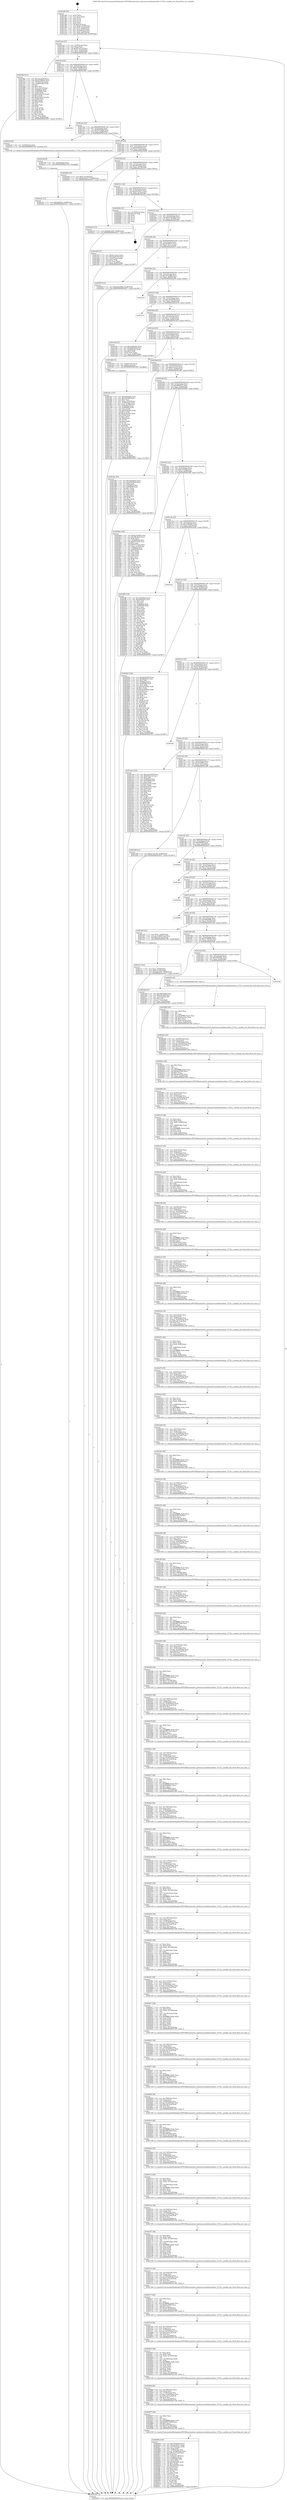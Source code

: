 digraph "0x401a80" {
  label = "0x401a80 (/mnt/c/Users/mathe/Desktop/tcc/POCII/binaries/extr_hashcatsrcmodulesmodule_13722.c_module_init_Final-ollvm.out::main(0))"
  labelloc = "t"
  node[shape=record]

  Entry [label="",width=0.3,height=0.3,shape=circle,fillcolor=black,style=filled]
  "0x401aad" [label="{
     0x401aad [23]\l
     | [instrs]\l
     &nbsp;&nbsp;0x401aad \<+3\>: mov -0x58(%rbp),%eax\l
     &nbsp;&nbsp;0x401ab0 \<+2\>: mov %eax,%ecx\l
     &nbsp;&nbsp;0x401ab2 \<+6\>: sub $0x853e13cf,%ecx\l
     &nbsp;&nbsp;0x401ab8 \<+3\>: mov %eax,-0x5c(%rbp)\l
     &nbsp;&nbsp;0x401abb \<+3\>: mov %ecx,-0x60(%rbp)\l
     &nbsp;&nbsp;0x401abe \<+6\>: je 0000000000401f6e \<main+0x4ee\>\l
  }"]
  "0x401f6e" [label="{
     0x401f6e [111]\l
     | [instrs]\l
     &nbsp;&nbsp;0x401f6e \<+5\>: mov $0x1a4cbd59,%eax\l
     &nbsp;&nbsp;0x401f73 \<+5\>: mov $0x52766645,%ecx\l
     &nbsp;&nbsp;0x401f78 \<+3\>: mov -0x54(%rbp),%edx\l
     &nbsp;&nbsp;0x401f7b \<+3\>: cmp -0x48(%rbp),%edx\l
     &nbsp;&nbsp;0x401f7e \<+4\>: setl %sil\l
     &nbsp;&nbsp;0x401f82 \<+4\>: and $0x1,%sil\l
     &nbsp;&nbsp;0x401f86 \<+4\>: mov %sil,-0x21(%rbp)\l
     &nbsp;&nbsp;0x401f8a \<+7\>: mov 0x4060c4,%edx\l
     &nbsp;&nbsp;0x401f91 \<+7\>: mov 0x406088,%edi\l
     &nbsp;&nbsp;0x401f98 \<+3\>: mov %edx,%r8d\l
     &nbsp;&nbsp;0x401f9b \<+7\>: sub $0xd33d4214,%r8d\l
     &nbsp;&nbsp;0x401fa2 \<+4\>: sub $0x1,%r8d\l
     &nbsp;&nbsp;0x401fa6 \<+7\>: add $0xd33d4214,%r8d\l
     &nbsp;&nbsp;0x401fad \<+4\>: imul %r8d,%edx\l
     &nbsp;&nbsp;0x401fb1 \<+3\>: and $0x1,%edx\l
     &nbsp;&nbsp;0x401fb4 \<+3\>: cmp $0x0,%edx\l
     &nbsp;&nbsp;0x401fb7 \<+4\>: sete %sil\l
     &nbsp;&nbsp;0x401fbb \<+3\>: cmp $0xa,%edi\l
     &nbsp;&nbsp;0x401fbe \<+4\>: setl %r9b\l
     &nbsp;&nbsp;0x401fc2 \<+3\>: mov %sil,%r10b\l
     &nbsp;&nbsp;0x401fc5 \<+3\>: and %r9b,%r10b\l
     &nbsp;&nbsp;0x401fc8 \<+3\>: xor %r9b,%sil\l
     &nbsp;&nbsp;0x401fcb \<+3\>: or %sil,%r10b\l
     &nbsp;&nbsp;0x401fce \<+4\>: test $0x1,%r10b\l
     &nbsp;&nbsp;0x401fd2 \<+3\>: cmovne %ecx,%eax\l
     &nbsp;&nbsp;0x401fd5 \<+3\>: mov %eax,-0x58(%rbp)\l
     &nbsp;&nbsp;0x401fd8 \<+5\>: jmp 0000000000403437 \<main+0x19b7\>\l
  }"]
  "0x401ac4" [label="{
     0x401ac4 [22]\l
     | [instrs]\l
     &nbsp;&nbsp;0x401ac4 \<+5\>: jmp 0000000000401ac9 \<main+0x49\>\l
     &nbsp;&nbsp;0x401ac9 \<+3\>: mov -0x5c(%rbp),%eax\l
     &nbsp;&nbsp;0x401acc \<+5\>: sub $0x8a76c690,%eax\l
     &nbsp;&nbsp;0x401ad1 \<+3\>: mov %eax,-0x64(%rbp)\l
     &nbsp;&nbsp;0x401ad4 \<+6\>: je 000000000040340c \<main+0x198c\>\l
  }"]
  Exit [label="",width=0.3,height=0.3,shape=circle,fillcolor=black,style=filled,peripheries=2]
  "0x40340c" [label="{
     0x40340c\l
  }", style=dashed]
  "0x401ada" [label="{
     0x401ada [22]\l
     | [instrs]\l
     &nbsp;&nbsp;0x401ada \<+5\>: jmp 0000000000401adf \<main+0x5f\>\l
     &nbsp;&nbsp;0x401adf \<+3\>: mov -0x5c(%rbp),%eax\l
     &nbsp;&nbsp;0x401ae2 \<+5\>: sub $0x9b97b826,%eax\l
     &nbsp;&nbsp;0x401ae7 \<+3\>: mov %eax,-0x68(%rbp)\l
     &nbsp;&nbsp;0x401aea \<+6\>: je 0000000000402a2f \<main+0xfaf\>\l
  }"]
  "0x402a41" [label="{
     0x402a41 [12]\l
     | [instrs]\l
     &nbsp;&nbsp;0x402a41 \<+7\>: movl $0x9cff3f3d,-0x58(%rbp)\l
     &nbsp;&nbsp;0x402a48 \<+5\>: jmp 0000000000403437 \<main+0x19b7\>\l
  }"]
  "0x402a2f" [label="{
     0x402a2f [9]\l
     | [instrs]\l
     &nbsp;&nbsp;0x402a2f \<+4\>: mov -0x50(%rbp),%rdi\l
     &nbsp;&nbsp;0x402a33 \<+5\>: call 00000000004015f0 \<module_init\>\l
     | [calls]\l
     &nbsp;&nbsp;0x4015f0 \{1\} (/mnt/c/Users/mathe/Desktop/tcc/POCII/binaries/extr_hashcatsrcmodulesmodule_13722.c_module_init_Final-ollvm.out::module_init)\l
  }"]
  "0x401af0" [label="{
     0x401af0 [22]\l
     | [instrs]\l
     &nbsp;&nbsp;0x401af0 \<+5\>: jmp 0000000000401af5 \<main+0x75\>\l
     &nbsp;&nbsp;0x401af5 \<+3\>: mov -0x5c(%rbp),%eax\l
     &nbsp;&nbsp;0x401af8 \<+5\>: sub $0x9cff3f3d,%eax\l
     &nbsp;&nbsp;0x401afd \<+3\>: mov %eax,-0x6c(%rbp)\l
     &nbsp;&nbsp;0x401b00 \<+6\>: je 0000000000402b48 \<main+0x10c8\>\l
  }"]
  "0x402a38" [label="{
     0x402a38 [9]\l
     | [instrs]\l
     &nbsp;&nbsp;0x402a38 \<+4\>: mov -0x50(%rbp),%rdi\l
     &nbsp;&nbsp;0x402a3c \<+5\>: call 0000000000401030 \<free@plt\>\l
     | [calls]\l
     &nbsp;&nbsp;0x401030 \{1\} (unknown)\l
  }"]
  "0x402b48" [label="{
     0x402b48 [19]\l
     | [instrs]\l
     &nbsp;&nbsp;0x402b48 \<+7\>: movl $0x0,-0x30(%rbp)\l
     &nbsp;&nbsp;0x402b4f \<+7\>: movl $0xb207bb73,-0x58(%rbp)\l
     &nbsp;&nbsp;0x402b56 \<+5\>: jmp 0000000000403437 \<main+0x19b7\>\l
  }"]
  "0x401b06" [label="{
     0x401b06 [22]\l
     | [instrs]\l
     &nbsp;&nbsp;0x401b06 \<+5\>: jmp 0000000000401b0b \<main+0x8b\>\l
     &nbsp;&nbsp;0x401b0b \<+3\>: mov -0x5c(%rbp),%eax\l
     &nbsp;&nbsp;0x401b0e \<+5\>: sub $0xaf9cdb3d,%eax\l
     &nbsp;&nbsp;0x401b13 \<+3\>: mov %eax,-0x70(%rbp)\l
     &nbsp;&nbsp;0x401b16 \<+6\>: je 0000000000402a23 \<main+0xfa3\>\l
  }"]
  "0x40289d" [label="{
     0x40289d [130]\l
     | [instrs]\l
     &nbsp;&nbsp;0x40289d \<+5\>: mov $0x79383829,%ecx\l
     &nbsp;&nbsp;0x4028a2 \<+5\>: mov $0xbdc99e17,%edx\l
     &nbsp;&nbsp;0x4028a7 \<+7\>: mov -0x15c(%rbp),%r8d\l
     &nbsp;&nbsp;0x4028ae \<+4\>: imul %eax,%r8d\l
     &nbsp;&nbsp;0x4028b2 \<+4\>: mov -0x50(%rbp),%rsi\l
     &nbsp;&nbsp;0x4028b6 \<+4\>: movslq -0x54(%rbp),%rdi\l
     &nbsp;&nbsp;0x4028ba \<+7\>: imul $0x1e0,%rdi,%rdi\l
     &nbsp;&nbsp;0x4028c1 \<+3\>: add %rdi,%rsi\l
     &nbsp;&nbsp;0x4028c4 \<+7\>: mov %r8d,0x1d8(%rsi)\l
     &nbsp;&nbsp;0x4028cb \<+7\>: mov 0x4060c4,%eax\l
     &nbsp;&nbsp;0x4028d2 \<+8\>: mov 0x406088,%r8d\l
     &nbsp;&nbsp;0x4028da \<+3\>: mov %eax,%r9d\l
     &nbsp;&nbsp;0x4028dd \<+7\>: add $0x34b50e6,%r9d\l
     &nbsp;&nbsp;0x4028e4 \<+4\>: sub $0x1,%r9d\l
     &nbsp;&nbsp;0x4028e8 \<+7\>: sub $0x34b50e6,%r9d\l
     &nbsp;&nbsp;0x4028ef \<+4\>: imul %r9d,%eax\l
     &nbsp;&nbsp;0x4028f3 \<+3\>: and $0x1,%eax\l
     &nbsp;&nbsp;0x4028f6 \<+3\>: cmp $0x0,%eax\l
     &nbsp;&nbsp;0x4028f9 \<+4\>: sete %r10b\l
     &nbsp;&nbsp;0x4028fd \<+4\>: cmp $0xa,%r8d\l
     &nbsp;&nbsp;0x402901 \<+4\>: setl %r11b\l
     &nbsp;&nbsp;0x402905 \<+3\>: mov %r10b,%bl\l
     &nbsp;&nbsp;0x402908 \<+3\>: and %r11b,%bl\l
     &nbsp;&nbsp;0x40290b \<+3\>: xor %r11b,%r10b\l
     &nbsp;&nbsp;0x40290e \<+3\>: or %r10b,%bl\l
     &nbsp;&nbsp;0x402911 \<+3\>: test $0x1,%bl\l
     &nbsp;&nbsp;0x402914 \<+3\>: cmovne %edx,%ecx\l
     &nbsp;&nbsp;0x402917 \<+3\>: mov %ecx,-0x58(%rbp)\l
     &nbsp;&nbsp;0x40291a \<+5\>: jmp 0000000000403437 \<main+0x19b7\>\l
  }"]
  "0x402a23" [label="{
     0x402a23 [12]\l
     | [instrs]\l
     &nbsp;&nbsp;0x402a23 \<+7\>: movl $0xfa8a1647,-0x58(%rbp)\l
     &nbsp;&nbsp;0x402a2a \<+5\>: jmp 0000000000403437 \<main+0x19b7\>\l
  }"]
  "0x401b1c" [label="{
     0x401b1c [22]\l
     | [instrs]\l
     &nbsp;&nbsp;0x401b1c \<+5\>: jmp 0000000000401b21 \<main+0xa1\>\l
     &nbsp;&nbsp;0x401b21 \<+3\>: mov -0x5c(%rbp),%eax\l
     &nbsp;&nbsp;0x401b24 \<+5\>: sub $0xb207bb73,%eax\l
     &nbsp;&nbsp;0x401b29 \<+3\>: mov %eax,-0x74(%rbp)\l
     &nbsp;&nbsp;0x401b2c \<+6\>: je 0000000000402b5b \<main+0x10db\>\l
  }"]
  "0x402875" [label="{
     0x402875 [40]\l
     | [instrs]\l
     &nbsp;&nbsp;0x402875 \<+5\>: mov $0x2,%ecx\l
     &nbsp;&nbsp;0x40287a \<+1\>: cltd\l
     &nbsp;&nbsp;0x40287b \<+2\>: idiv %ecx\l
     &nbsp;&nbsp;0x40287d \<+6\>: imul $0xfffffffe,%edx,%ecx\l
     &nbsp;&nbsp;0x402883 \<+6\>: add $0xd5537089,%ecx\l
     &nbsp;&nbsp;0x402889 \<+3\>: add $0x1,%ecx\l
     &nbsp;&nbsp;0x40288c \<+6\>: sub $0xd5537089,%ecx\l
     &nbsp;&nbsp;0x402892 \<+6\>: mov %ecx,-0x15c(%rbp)\l
     &nbsp;&nbsp;0x402898 \<+5\>: call 0000000000401160 \<next_i\>\l
     | [calls]\l
     &nbsp;&nbsp;0x401160 \{1\} (/mnt/c/Users/mathe/Desktop/tcc/POCII/binaries/extr_hashcatsrcmodulesmodule_13722.c_module_init_Final-ollvm.out::next_i)\l
  }"]
  "0x402b5b" [label="{
     0x402b5b [19]\l
     | [instrs]\l
     &nbsp;&nbsp;0x402b5b \<+3\>: mov -0x30(%rbp),%eax\l
     &nbsp;&nbsp;0x402b5e \<+7\>: add $0x1e0,%rsp\l
     &nbsp;&nbsp;0x402b65 \<+1\>: pop %rbx\l
     &nbsp;&nbsp;0x402b66 \<+2\>: pop %r12\l
     &nbsp;&nbsp;0x402b68 \<+2\>: pop %r14\l
     &nbsp;&nbsp;0x402b6a \<+2\>: pop %r15\l
     &nbsp;&nbsp;0x402b6c \<+1\>: pop %rbp\l
     &nbsp;&nbsp;0x402b6d \<+1\>: ret\l
  }"]
  "0x401b32" [label="{
     0x401b32 [22]\l
     | [instrs]\l
     &nbsp;&nbsp;0x401b32 \<+5\>: jmp 0000000000401b37 \<main+0xb7\>\l
     &nbsp;&nbsp;0x401b37 \<+3\>: mov -0x5c(%rbp),%eax\l
     &nbsp;&nbsp;0x401b3a \<+5\>: sub $0xb5291d4d,%eax\l
     &nbsp;&nbsp;0x401b3f \<+3\>: mov %eax,-0x78(%rbp)\l
     &nbsp;&nbsp;0x401b42 \<+6\>: je 0000000000401d59 \<main+0x2d9\>\l
  }"]
  "0x40284f" [label="{
     0x40284f [38]\l
     | [instrs]\l
     &nbsp;&nbsp;0x40284f \<+6\>: mov -0x158(%rbp),%ecx\l
     &nbsp;&nbsp;0x402855 \<+3\>: imul %eax,%ecx\l
     &nbsp;&nbsp;0x402858 \<+4\>: mov -0x50(%rbp),%rsi\l
     &nbsp;&nbsp;0x40285c \<+4\>: movslq -0x54(%rbp),%rdi\l
     &nbsp;&nbsp;0x402860 \<+7\>: imul $0x1e0,%rdi,%rdi\l
     &nbsp;&nbsp;0x402867 \<+3\>: add %rdi,%rsi\l
     &nbsp;&nbsp;0x40286a \<+6\>: mov %ecx,0x1d4(%rsi)\l
     &nbsp;&nbsp;0x402870 \<+5\>: call 0000000000401160 \<next_i\>\l
     | [calls]\l
     &nbsp;&nbsp;0x401160 \{1\} (/mnt/c/Users/mathe/Desktop/tcc/POCII/binaries/extr_hashcatsrcmodulesmodule_13722.c_module_init_Final-ollvm.out::next_i)\l
  }"]
  "0x401d59" [label="{
     0x401d59 [27]\l
     | [instrs]\l
     &nbsp;&nbsp;0x401d59 \<+5\>: mov $0xdc1a3ca3,%eax\l
     &nbsp;&nbsp;0x401d5e \<+5\>: mov $0xcbb20769,%ecx\l
     &nbsp;&nbsp;0x401d63 \<+3\>: mov -0x2c(%rbp),%edx\l
     &nbsp;&nbsp;0x401d66 \<+3\>: cmp $0x2,%edx\l
     &nbsp;&nbsp;0x401d69 \<+3\>: cmovne %ecx,%eax\l
     &nbsp;&nbsp;0x401d6c \<+3\>: mov %eax,-0x58(%rbp)\l
     &nbsp;&nbsp;0x401d6f \<+5\>: jmp 0000000000403437 \<main+0x19b7\>\l
  }"]
  "0x401b48" [label="{
     0x401b48 [22]\l
     | [instrs]\l
     &nbsp;&nbsp;0x401b48 \<+5\>: jmp 0000000000401b4d \<main+0xcd\>\l
     &nbsp;&nbsp;0x401b4d \<+3\>: mov -0x5c(%rbp),%eax\l
     &nbsp;&nbsp;0x401b50 \<+5\>: sub $0xbdc99e17,%eax\l
     &nbsp;&nbsp;0x401b55 \<+3\>: mov %eax,-0x7c(%rbp)\l
     &nbsp;&nbsp;0x401b58 \<+6\>: je 000000000040291f \<main+0xe9f\>\l
  }"]
  "0x403437" [label="{
     0x403437 [5]\l
     | [instrs]\l
     &nbsp;&nbsp;0x403437 \<+5\>: jmp 0000000000401aad \<main+0x2d\>\l
  }"]
  "0x401a80" [label="{
     0x401a80 [45]\l
     | [instrs]\l
     &nbsp;&nbsp;0x401a80 \<+1\>: push %rbp\l
     &nbsp;&nbsp;0x401a81 \<+3\>: mov %rsp,%rbp\l
     &nbsp;&nbsp;0x401a84 \<+2\>: push %r15\l
     &nbsp;&nbsp;0x401a86 \<+2\>: push %r14\l
     &nbsp;&nbsp;0x401a88 \<+2\>: push %r12\l
     &nbsp;&nbsp;0x401a8a \<+1\>: push %rbx\l
     &nbsp;&nbsp;0x401a8b \<+7\>: sub $0x1e0,%rsp\l
     &nbsp;&nbsp;0x401a92 \<+7\>: movl $0x0,-0x30(%rbp)\l
     &nbsp;&nbsp;0x401a99 \<+3\>: mov %edi,-0x34(%rbp)\l
     &nbsp;&nbsp;0x401a9c \<+4\>: mov %rsi,-0x40(%rbp)\l
     &nbsp;&nbsp;0x401aa0 \<+3\>: mov -0x34(%rbp),%edi\l
     &nbsp;&nbsp;0x401aa3 \<+3\>: mov %edi,-0x2c(%rbp)\l
     &nbsp;&nbsp;0x401aa6 \<+7\>: movl $0xb5291d4d,-0x58(%rbp)\l
  }"]
  "0x402815" [label="{
     0x402815 [58]\l
     | [instrs]\l
     &nbsp;&nbsp;0x402815 \<+2\>: xor %ecx,%ecx\l
     &nbsp;&nbsp;0x402817 \<+5\>: mov $0x2,%edx\l
     &nbsp;&nbsp;0x40281c \<+6\>: mov %edx,-0x154(%rbp)\l
     &nbsp;&nbsp;0x402822 \<+1\>: cltd\l
     &nbsp;&nbsp;0x402823 \<+7\>: mov -0x154(%rbp),%r8d\l
     &nbsp;&nbsp;0x40282a \<+3\>: idiv %r8d\l
     &nbsp;&nbsp;0x40282d \<+6\>: imul $0xfffffffe,%edx,%edx\l
     &nbsp;&nbsp;0x402833 \<+3\>: mov %ecx,%r9d\l
     &nbsp;&nbsp;0x402836 \<+3\>: sub %edx,%r9d\l
     &nbsp;&nbsp;0x402839 \<+2\>: mov %ecx,%edx\l
     &nbsp;&nbsp;0x40283b \<+3\>: sub $0x1,%edx\l
     &nbsp;&nbsp;0x40283e \<+3\>: add %edx,%r9d\l
     &nbsp;&nbsp;0x402841 \<+3\>: sub %r9d,%ecx\l
     &nbsp;&nbsp;0x402844 \<+6\>: mov %ecx,-0x158(%rbp)\l
     &nbsp;&nbsp;0x40284a \<+5\>: call 0000000000401160 \<next_i\>\l
     | [calls]\l
     &nbsp;&nbsp;0x401160 \{1\} (/mnt/c/Users/mathe/Desktop/tcc/POCII/binaries/extr_hashcatsrcmodulesmodule_13722.c_module_init_Final-ollvm.out::next_i)\l
  }"]
  "0x40291f" [label="{
     0x40291f [12]\l
     | [instrs]\l
     &nbsp;&nbsp;0x40291f \<+7\>: movl $0xee6a0d6d,-0x58(%rbp)\l
     &nbsp;&nbsp;0x402926 \<+5\>: jmp 0000000000403437 \<main+0x19b7\>\l
  }"]
  "0x401b5e" [label="{
     0x401b5e [22]\l
     | [instrs]\l
     &nbsp;&nbsp;0x401b5e \<+5\>: jmp 0000000000401b63 \<main+0xe3\>\l
     &nbsp;&nbsp;0x401b63 \<+3\>: mov -0x5c(%rbp),%eax\l
     &nbsp;&nbsp;0x401b66 \<+5\>: sub $0xc912ad66,%eax\l
     &nbsp;&nbsp;0x401b6b \<+3\>: mov %eax,-0x80(%rbp)\l
     &nbsp;&nbsp;0x401b6e \<+6\>: je 0000000000402a59 \<main+0xfd9\>\l
  }"]
  "0x4027ef" [label="{
     0x4027ef [38]\l
     | [instrs]\l
     &nbsp;&nbsp;0x4027ef \<+6\>: mov -0x150(%rbp),%ecx\l
     &nbsp;&nbsp;0x4027f5 \<+3\>: imul %eax,%ecx\l
     &nbsp;&nbsp;0x4027f8 \<+4\>: mov -0x50(%rbp),%rsi\l
     &nbsp;&nbsp;0x4027fc \<+4\>: movslq -0x54(%rbp),%rdi\l
     &nbsp;&nbsp;0x402800 \<+7\>: imul $0x1e0,%rdi,%rdi\l
     &nbsp;&nbsp;0x402807 \<+3\>: add %rdi,%rsi\l
     &nbsp;&nbsp;0x40280a \<+6\>: mov %ecx,0x1d0(%rsi)\l
     &nbsp;&nbsp;0x402810 \<+5\>: call 0000000000401160 \<next_i\>\l
     | [calls]\l
     &nbsp;&nbsp;0x401160 \{1\} (/mnt/c/Users/mathe/Desktop/tcc/POCII/binaries/extr_hashcatsrcmodulesmodule_13722.c_module_init_Final-ollvm.out::next_i)\l
  }"]
  "0x402a59" [label="{
     0x402a59\l
  }", style=dashed]
  "0x401b74" [label="{
     0x401b74 [25]\l
     | [instrs]\l
     &nbsp;&nbsp;0x401b74 \<+5\>: jmp 0000000000401b79 \<main+0xf9\>\l
     &nbsp;&nbsp;0x401b79 \<+3\>: mov -0x5c(%rbp),%eax\l
     &nbsp;&nbsp;0x401b7c \<+5\>: sub $0xcbb20769,%eax\l
     &nbsp;&nbsp;0x401b81 \<+6\>: mov %eax,-0x84(%rbp)\l
     &nbsp;&nbsp;0x401b87 \<+6\>: je 0000000000401d74 \<main+0x2f4\>\l
  }"]
  "0x4027c7" [label="{
     0x4027c7 [40]\l
     | [instrs]\l
     &nbsp;&nbsp;0x4027c7 \<+5\>: mov $0x2,%ecx\l
     &nbsp;&nbsp;0x4027cc \<+1\>: cltd\l
     &nbsp;&nbsp;0x4027cd \<+2\>: idiv %ecx\l
     &nbsp;&nbsp;0x4027cf \<+6\>: imul $0xfffffffe,%edx,%ecx\l
     &nbsp;&nbsp;0x4027d5 \<+6\>: sub $0x2bc40f4f,%ecx\l
     &nbsp;&nbsp;0x4027db \<+3\>: add $0x1,%ecx\l
     &nbsp;&nbsp;0x4027de \<+6\>: add $0x2bc40f4f,%ecx\l
     &nbsp;&nbsp;0x4027e4 \<+6\>: mov %ecx,-0x150(%rbp)\l
     &nbsp;&nbsp;0x4027ea \<+5\>: call 0000000000401160 \<next_i\>\l
     | [calls]\l
     &nbsp;&nbsp;0x401160 \{1\} (/mnt/c/Users/mathe/Desktop/tcc/POCII/binaries/extr_hashcatsrcmodulesmodule_13722.c_module_init_Final-ollvm.out::next_i)\l
  }"]
  "0x401d74" [label="{
     0x401d74\l
  }", style=dashed]
  "0x401b8d" [label="{
     0x401b8d [25]\l
     | [instrs]\l
     &nbsp;&nbsp;0x401b8d \<+5\>: jmp 0000000000401b92 \<main+0x112\>\l
     &nbsp;&nbsp;0x401b92 \<+3\>: mov -0x5c(%rbp),%eax\l
     &nbsp;&nbsp;0x401b95 \<+5\>: sub $0xcc721c05,%eax\l
     &nbsp;&nbsp;0x401b9a \<+6\>: mov %eax,-0x88(%rbp)\l
     &nbsp;&nbsp;0x401ba0 \<+6\>: je 0000000000401e95 \<main+0x415\>\l
  }"]
  "0x4027a1" [label="{
     0x4027a1 [38]\l
     | [instrs]\l
     &nbsp;&nbsp;0x4027a1 \<+6\>: mov -0x14c(%rbp),%ecx\l
     &nbsp;&nbsp;0x4027a7 \<+3\>: imul %eax,%ecx\l
     &nbsp;&nbsp;0x4027aa \<+4\>: mov -0x50(%rbp),%rsi\l
     &nbsp;&nbsp;0x4027ae \<+4\>: movslq -0x54(%rbp),%rdi\l
     &nbsp;&nbsp;0x4027b2 \<+7\>: imul $0x1e0,%rdi,%rdi\l
     &nbsp;&nbsp;0x4027b9 \<+3\>: add %rdi,%rsi\l
     &nbsp;&nbsp;0x4027bc \<+6\>: mov %ecx,0x1a8(%rsi)\l
     &nbsp;&nbsp;0x4027c2 \<+5\>: call 0000000000401160 \<next_i\>\l
     | [calls]\l
     &nbsp;&nbsp;0x401160 \{1\} (/mnt/c/Users/mathe/Desktop/tcc/POCII/binaries/extr_hashcatsrcmodulesmodule_13722.c_module_init_Final-ollvm.out::next_i)\l
  }"]
  "0x401e95" [label="{
     0x401e95 [27]\l
     | [instrs]\l
     &nbsp;&nbsp;0x401e95 \<+5\>: mov $0xe5482365,%eax\l
     &nbsp;&nbsp;0x401e9a \<+5\>: mov $0x50fb6006,%ecx\l
     &nbsp;&nbsp;0x401e9f \<+3\>: mov -0x28(%rbp),%edx\l
     &nbsp;&nbsp;0x401ea2 \<+3\>: cmp $0x0,%edx\l
     &nbsp;&nbsp;0x401ea5 \<+3\>: cmove %ecx,%eax\l
     &nbsp;&nbsp;0x401ea8 \<+3\>: mov %eax,-0x58(%rbp)\l
     &nbsp;&nbsp;0x401eab \<+5\>: jmp 0000000000403437 \<main+0x19b7\>\l
  }"]
  "0x401ba6" [label="{
     0x401ba6 [25]\l
     | [instrs]\l
     &nbsp;&nbsp;0x401ba6 \<+5\>: jmp 0000000000401bab \<main+0x12b\>\l
     &nbsp;&nbsp;0x401bab \<+3\>: mov -0x5c(%rbp),%eax\l
     &nbsp;&nbsp;0x401bae \<+5\>: sub $0xd33590c8,%eax\l
     &nbsp;&nbsp;0x401bb3 \<+6\>: mov %eax,-0x8c(%rbp)\l
     &nbsp;&nbsp;0x401bb9 \<+6\>: je 0000000000401ddf \<main+0x35f\>\l
  }"]
  "0x402767" [label="{
     0x402767 [58]\l
     | [instrs]\l
     &nbsp;&nbsp;0x402767 \<+2\>: xor %ecx,%ecx\l
     &nbsp;&nbsp;0x402769 \<+5\>: mov $0x2,%edx\l
     &nbsp;&nbsp;0x40276e \<+6\>: mov %edx,-0x148(%rbp)\l
     &nbsp;&nbsp;0x402774 \<+1\>: cltd\l
     &nbsp;&nbsp;0x402775 \<+7\>: mov -0x148(%rbp),%r8d\l
     &nbsp;&nbsp;0x40277c \<+3\>: idiv %r8d\l
     &nbsp;&nbsp;0x40277f \<+6\>: imul $0xfffffffe,%edx,%edx\l
     &nbsp;&nbsp;0x402785 \<+3\>: mov %ecx,%r9d\l
     &nbsp;&nbsp;0x402788 \<+3\>: sub %edx,%r9d\l
     &nbsp;&nbsp;0x40278b \<+2\>: mov %ecx,%edx\l
     &nbsp;&nbsp;0x40278d \<+3\>: sub $0x1,%edx\l
     &nbsp;&nbsp;0x402790 \<+3\>: add %edx,%r9d\l
     &nbsp;&nbsp;0x402793 \<+3\>: sub %r9d,%ecx\l
     &nbsp;&nbsp;0x402796 \<+6\>: mov %ecx,-0x14c(%rbp)\l
     &nbsp;&nbsp;0x40279c \<+5\>: call 0000000000401160 \<next_i\>\l
     | [calls]\l
     &nbsp;&nbsp;0x401160 \{1\} (/mnt/c/Users/mathe/Desktop/tcc/POCII/binaries/extr_hashcatsrcmodulesmodule_13722.c_module_init_Final-ollvm.out::next_i)\l
  }"]
  "0x401ddf" [label="{
     0x401ddf [13]\l
     | [instrs]\l
     &nbsp;&nbsp;0x401ddf \<+4\>: mov -0x40(%rbp),%rax\l
     &nbsp;&nbsp;0x401de3 \<+4\>: mov 0x8(%rax),%rdi\l
     &nbsp;&nbsp;0x401de7 \<+5\>: call 0000000000401060 \<atoi@plt\>\l
     | [calls]\l
     &nbsp;&nbsp;0x401060 \{1\} (unknown)\l
  }"]
  "0x401bbf" [label="{
     0x401bbf [25]\l
     | [instrs]\l
     &nbsp;&nbsp;0x401bbf \<+5\>: jmp 0000000000401bc4 \<main+0x144\>\l
     &nbsp;&nbsp;0x401bc4 \<+3\>: mov -0x5c(%rbp),%eax\l
     &nbsp;&nbsp;0x401bc7 \<+5\>: sub $0xdc1a3ca3,%eax\l
     &nbsp;&nbsp;0x401bcc \<+6\>: mov %eax,-0x90(%rbp)\l
     &nbsp;&nbsp;0x401bd2 \<+6\>: je 0000000000401d8c \<main+0x30c\>\l
  }"]
  "0x402741" [label="{
     0x402741 [38]\l
     | [instrs]\l
     &nbsp;&nbsp;0x402741 \<+6\>: mov -0x144(%rbp),%ecx\l
     &nbsp;&nbsp;0x402747 \<+3\>: imul %eax,%ecx\l
     &nbsp;&nbsp;0x40274a \<+4\>: mov -0x50(%rbp),%rsi\l
     &nbsp;&nbsp;0x40274e \<+4\>: movslq -0x54(%rbp),%rdi\l
     &nbsp;&nbsp;0x402752 \<+7\>: imul $0x1e0,%rdi,%rdi\l
     &nbsp;&nbsp;0x402759 \<+3\>: add %rdi,%rsi\l
     &nbsp;&nbsp;0x40275c \<+6\>: mov %ecx,0x198(%rsi)\l
     &nbsp;&nbsp;0x402762 \<+5\>: call 0000000000401160 \<next_i\>\l
     | [calls]\l
     &nbsp;&nbsp;0x401160 \{1\} (/mnt/c/Users/mathe/Desktop/tcc/POCII/binaries/extr_hashcatsrcmodulesmodule_13722.c_module_init_Final-ollvm.out::next_i)\l
  }"]
  "0x401d8c" [label="{
     0x401d8c [83]\l
     | [instrs]\l
     &nbsp;&nbsp;0x401d8c \<+5\>: mov $0x2eda0d5a,%eax\l
     &nbsp;&nbsp;0x401d91 \<+5\>: mov $0xd33590c8,%ecx\l
     &nbsp;&nbsp;0x401d96 \<+2\>: xor %edx,%edx\l
     &nbsp;&nbsp;0x401d98 \<+7\>: mov 0x4060c4,%esi\l
     &nbsp;&nbsp;0x401d9f \<+7\>: mov 0x406088,%edi\l
     &nbsp;&nbsp;0x401da6 \<+3\>: sub $0x1,%edx\l
     &nbsp;&nbsp;0x401da9 \<+3\>: mov %esi,%r8d\l
     &nbsp;&nbsp;0x401dac \<+3\>: add %edx,%r8d\l
     &nbsp;&nbsp;0x401daf \<+4\>: imul %r8d,%esi\l
     &nbsp;&nbsp;0x401db3 \<+3\>: and $0x1,%esi\l
     &nbsp;&nbsp;0x401db6 \<+3\>: cmp $0x0,%esi\l
     &nbsp;&nbsp;0x401db9 \<+4\>: sete %r9b\l
     &nbsp;&nbsp;0x401dbd \<+3\>: cmp $0xa,%edi\l
     &nbsp;&nbsp;0x401dc0 \<+4\>: setl %r10b\l
     &nbsp;&nbsp;0x401dc4 \<+3\>: mov %r9b,%r11b\l
     &nbsp;&nbsp;0x401dc7 \<+3\>: and %r10b,%r11b\l
     &nbsp;&nbsp;0x401dca \<+3\>: xor %r10b,%r9b\l
     &nbsp;&nbsp;0x401dcd \<+3\>: or %r9b,%r11b\l
     &nbsp;&nbsp;0x401dd0 \<+4\>: test $0x1,%r11b\l
     &nbsp;&nbsp;0x401dd4 \<+3\>: cmovne %ecx,%eax\l
     &nbsp;&nbsp;0x401dd7 \<+3\>: mov %eax,-0x58(%rbp)\l
     &nbsp;&nbsp;0x401dda \<+5\>: jmp 0000000000403437 \<main+0x19b7\>\l
  }"]
  "0x401bd8" [label="{
     0x401bd8 [25]\l
     | [instrs]\l
     &nbsp;&nbsp;0x401bd8 \<+5\>: jmp 0000000000401bdd \<main+0x15d\>\l
     &nbsp;&nbsp;0x401bdd \<+3\>: mov -0x5c(%rbp),%eax\l
     &nbsp;&nbsp;0x401be0 \<+5\>: sub $0xdff49521,%eax\l
     &nbsp;&nbsp;0x401be5 \<+6\>: mov %eax,-0x94(%rbp)\l
     &nbsp;&nbsp;0x401beb \<+6\>: je 00000000004029bb \<main+0xf3b\>\l
  }"]
  "0x401dec" [label="{
     0x401dec [157]\l
     | [instrs]\l
     &nbsp;&nbsp;0x401dec \<+5\>: mov $0x2eda0d5a,%ecx\l
     &nbsp;&nbsp;0x401df1 \<+5\>: mov $0x1b230f5,%edx\l
     &nbsp;&nbsp;0x401df6 \<+3\>: mov $0x1,%sil\l
     &nbsp;&nbsp;0x401df9 \<+3\>: mov %eax,-0x44(%rbp)\l
     &nbsp;&nbsp;0x401dfc \<+3\>: mov -0x44(%rbp),%eax\l
     &nbsp;&nbsp;0x401dff \<+3\>: mov %eax,-0x28(%rbp)\l
     &nbsp;&nbsp;0x401e02 \<+7\>: mov 0x4060c4,%eax\l
     &nbsp;&nbsp;0x401e09 \<+8\>: mov 0x406088,%r8d\l
     &nbsp;&nbsp;0x401e11 \<+3\>: mov %eax,%r9d\l
     &nbsp;&nbsp;0x401e14 \<+7\>: sub $0xa5c8c4db,%r9d\l
     &nbsp;&nbsp;0x401e1b \<+4\>: sub $0x1,%r9d\l
     &nbsp;&nbsp;0x401e1f \<+7\>: add $0xa5c8c4db,%r9d\l
     &nbsp;&nbsp;0x401e26 \<+4\>: imul %r9d,%eax\l
     &nbsp;&nbsp;0x401e2a \<+3\>: and $0x1,%eax\l
     &nbsp;&nbsp;0x401e2d \<+3\>: cmp $0x0,%eax\l
     &nbsp;&nbsp;0x401e30 \<+4\>: sete %r10b\l
     &nbsp;&nbsp;0x401e34 \<+4\>: cmp $0xa,%r8d\l
     &nbsp;&nbsp;0x401e38 \<+4\>: setl %r11b\l
     &nbsp;&nbsp;0x401e3c \<+3\>: mov %r10b,%bl\l
     &nbsp;&nbsp;0x401e3f \<+3\>: xor $0xff,%bl\l
     &nbsp;&nbsp;0x401e42 \<+3\>: mov %r11b,%r14b\l
     &nbsp;&nbsp;0x401e45 \<+4\>: xor $0xff,%r14b\l
     &nbsp;&nbsp;0x401e49 \<+4\>: xor $0x0,%sil\l
     &nbsp;&nbsp;0x401e4d \<+3\>: mov %bl,%r15b\l
     &nbsp;&nbsp;0x401e50 \<+4\>: and $0x0,%r15b\l
     &nbsp;&nbsp;0x401e54 \<+3\>: and %sil,%r10b\l
     &nbsp;&nbsp;0x401e57 \<+3\>: mov %r14b,%r12b\l
     &nbsp;&nbsp;0x401e5a \<+4\>: and $0x0,%r12b\l
     &nbsp;&nbsp;0x401e5e \<+3\>: and %sil,%r11b\l
     &nbsp;&nbsp;0x401e61 \<+3\>: or %r10b,%r15b\l
     &nbsp;&nbsp;0x401e64 \<+3\>: or %r11b,%r12b\l
     &nbsp;&nbsp;0x401e67 \<+3\>: xor %r12b,%r15b\l
     &nbsp;&nbsp;0x401e6a \<+3\>: or %r14b,%bl\l
     &nbsp;&nbsp;0x401e6d \<+3\>: xor $0xff,%bl\l
     &nbsp;&nbsp;0x401e70 \<+4\>: or $0x0,%sil\l
     &nbsp;&nbsp;0x401e74 \<+3\>: and %sil,%bl\l
     &nbsp;&nbsp;0x401e77 \<+3\>: or %bl,%r15b\l
     &nbsp;&nbsp;0x401e7a \<+4\>: test $0x1,%r15b\l
     &nbsp;&nbsp;0x401e7e \<+3\>: cmovne %edx,%ecx\l
     &nbsp;&nbsp;0x401e81 \<+3\>: mov %ecx,-0x58(%rbp)\l
     &nbsp;&nbsp;0x401e84 \<+5\>: jmp 0000000000403437 \<main+0x19b7\>\l
  }"]
  "0x402713" [label="{
     0x402713 [46]\l
     | [instrs]\l
     &nbsp;&nbsp;0x402713 \<+2\>: xor %ecx,%ecx\l
     &nbsp;&nbsp;0x402715 \<+5\>: mov $0x2,%edx\l
     &nbsp;&nbsp;0x40271a \<+6\>: mov %edx,-0x140(%rbp)\l
     &nbsp;&nbsp;0x402720 \<+1\>: cltd\l
     &nbsp;&nbsp;0x402721 \<+7\>: mov -0x140(%rbp),%r8d\l
     &nbsp;&nbsp;0x402728 \<+3\>: idiv %r8d\l
     &nbsp;&nbsp;0x40272b \<+6\>: imul $0xfffffffe,%edx,%edx\l
     &nbsp;&nbsp;0x402731 \<+3\>: sub $0x1,%ecx\l
     &nbsp;&nbsp;0x402734 \<+2\>: sub %ecx,%edx\l
     &nbsp;&nbsp;0x402736 \<+6\>: mov %edx,-0x144(%rbp)\l
     &nbsp;&nbsp;0x40273c \<+5\>: call 0000000000401160 \<next_i\>\l
     | [calls]\l
     &nbsp;&nbsp;0x401160 \{1\} (/mnt/c/Users/mathe/Desktop/tcc/POCII/binaries/extr_hashcatsrcmodulesmodule_13722.c_module_init_Final-ollvm.out::next_i)\l
  }"]
  "0x4029bb" [label="{
     0x4029bb [104]\l
     | [instrs]\l
     &nbsp;&nbsp;0x4029bb \<+5\>: mov $0x8a76c690,%eax\l
     &nbsp;&nbsp;0x4029c0 \<+5\>: mov $0xaf9cdb3d,%ecx\l
     &nbsp;&nbsp;0x4029c5 \<+2\>: xor %edx,%edx\l
     &nbsp;&nbsp;0x4029c7 \<+3\>: mov -0x54(%rbp),%esi\l
     &nbsp;&nbsp;0x4029ca \<+6\>: sub $0x9571014c,%esi\l
     &nbsp;&nbsp;0x4029d0 \<+3\>: add $0x1,%esi\l
     &nbsp;&nbsp;0x4029d3 \<+6\>: add $0x9571014c,%esi\l
     &nbsp;&nbsp;0x4029d9 \<+3\>: mov %esi,-0x54(%rbp)\l
     &nbsp;&nbsp;0x4029dc \<+7\>: mov 0x4060c4,%esi\l
     &nbsp;&nbsp;0x4029e3 \<+7\>: mov 0x406088,%edi\l
     &nbsp;&nbsp;0x4029ea \<+3\>: sub $0x1,%edx\l
     &nbsp;&nbsp;0x4029ed \<+3\>: mov %esi,%r8d\l
     &nbsp;&nbsp;0x4029f0 \<+3\>: add %edx,%r8d\l
     &nbsp;&nbsp;0x4029f3 \<+4\>: imul %r8d,%esi\l
     &nbsp;&nbsp;0x4029f7 \<+3\>: and $0x1,%esi\l
     &nbsp;&nbsp;0x4029fa \<+3\>: cmp $0x0,%esi\l
     &nbsp;&nbsp;0x4029fd \<+4\>: sete %r9b\l
     &nbsp;&nbsp;0x402a01 \<+3\>: cmp $0xa,%edi\l
     &nbsp;&nbsp;0x402a04 \<+4\>: setl %r10b\l
     &nbsp;&nbsp;0x402a08 \<+3\>: mov %r9b,%r11b\l
     &nbsp;&nbsp;0x402a0b \<+3\>: and %r10b,%r11b\l
     &nbsp;&nbsp;0x402a0e \<+3\>: xor %r10b,%r9b\l
     &nbsp;&nbsp;0x402a11 \<+3\>: or %r9b,%r11b\l
     &nbsp;&nbsp;0x402a14 \<+4\>: test $0x1,%r11b\l
     &nbsp;&nbsp;0x402a18 \<+3\>: cmovne %ecx,%eax\l
     &nbsp;&nbsp;0x402a1b \<+3\>: mov %eax,-0x58(%rbp)\l
     &nbsp;&nbsp;0x402a1e \<+5\>: jmp 0000000000403437 \<main+0x19b7\>\l
  }"]
  "0x401bf1" [label="{
     0x401bf1 [25]\l
     | [instrs]\l
     &nbsp;&nbsp;0x401bf1 \<+5\>: jmp 0000000000401bf6 \<main+0x176\>\l
     &nbsp;&nbsp;0x401bf6 \<+3\>: mov -0x5c(%rbp),%eax\l
     &nbsp;&nbsp;0x401bf9 \<+5\>: sub $0xe5476faf,%eax\l
     &nbsp;&nbsp;0x401bfe \<+6\>: mov %eax,-0x98(%rbp)\l
     &nbsp;&nbsp;0x401c04 \<+6\>: je 0000000000401ff8 \<main+0x578\>\l
  }"]
  "0x4026ed" [label="{
     0x4026ed [38]\l
     | [instrs]\l
     &nbsp;&nbsp;0x4026ed \<+6\>: mov -0x13c(%rbp),%ecx\l
     &nbsp;&nbsp;0x4026f3 \<+3\>: imul %eax,%ecx\l
     &nbsp;&nbsp;0x4026f6 \<+4\>: mov -0x50(%rbp),%rsi\l
     &nbsp;&nbsp;0x4026fa \<+4\>: movslq -0x54(%rbp),%rdi\l
     &nbsp;&nbsp;0x4026fe \<+7\>: imul $0x1e0,%rdi,%rdi\l
     &nbsp;&nbsp;0x402705 \<+3\>: add %rdi,%rsi\l
     &nbsp;&nbsp;0x402708 \<+6\>: mov %ecx,0x194(%rsi)\l
     &nbsp;&nbsp;0x40270e \<+5\>: call 0000000000401160 \<next_i\>\l
     | [calls]\l
     &nbsp;&nbsp;0x401160 \{1\} (/mnt/c/Users/mathe/Desktop/tcc/POCII/binaries/extr_hashcatsrcmodulesmodule_13722.c_module_init_Final-ollvm.out::next_i)\l
  }"]
  "0x401ff8" [label="{
     0x401ff8 [134]\l
     | [instrs]\l
     &nbsp;&nbsp;0x401ff8 \<+5\>: mov $0x79383829,%eax\l
     &nbsp;&nbsp;0x401ffd \<+5\>: mov $0x65f02b01,%ecx\l
     &nbsp;&nbsp;0x402002 \<+2\>: mov $0x1,%dl\l
     &nbsp;&nbsp;0x402004 \<+2\>: xor %esi,%esi\l
     &nbsp;&nbsp;0x402006 \<+7\>: mov 0x4060c4,%edi\l
     &nbsp;&nbsp;0x40200d \<+8\>: mov 0x406088,%r8d\l
     &nbsp;&nbsp;0x402015 \<+3\>: sub $0x1,%esi\l
     &nbsp;&nbsp;0x402018 \<+3\>: mov %edi,%r9d\l
     &nbsp;&nbsp;0x40201b \<+3\>: add %esi,%r9d\l
     &nbsp;&nbsp;0x40201e \<+4\>: imul %r9d,%edi\l
     &nbsp;&nbsp;0x402022 \<+3\>: and $0x1,%edi\l
     &nbsp;&nbsp;0x402025 \<+3\>: cmp $0x0,%edi\l
     &nbsp;&nbsp;0x402028 \<+4\>: sete %r10b\l
     &nbsp;&nbsp;0x40202c \<+4\>: cmp $0xa,%r8d\l
     &nbsp;&nbsp;0x402030 \<+4\>: setl %r11b\l
     &nbsp;&nbsp;0x402034 \<+3\>: mov %r10b,%bl\l
     &nbsp;&nbsp;0x402037 \<+3\>: xor $0xff,%bl\l
     &nbsp;&nbsp;0x40203a \<+3\>: mov %r11b,%r14b\l
     &nbsp;&nbsp;0x40203d \<+4\>: xor $0xff,%r14b\l
     &nbsp;&nbsp;0x402041 \<+3\>: xor $0x1,%dl\l
     &nbsp;&nbsp;0x402044 \<+3\>: mov %bl,%r15b\l
     &nbsp;&nbsp;0x402047 \<+4\>: and $0xff,%r15b\l
     &nbsp;&nbsp;0x40204b \<+3\>: and %dl,%r10b\l
     &nbsp;&nbsp;0x40204e \<+3\>: mov %r14b,%r12b\l
     &nbsp;&nbsp;0x402051 \<+4\>: and $0xff,%r12b\l
     &nbsp;&nbsp;0x402055 \<+3\>: and %dl,%r11b\l
     &nbsp;&nbsp;0x402058 \<+3\>: or %r10b,%r15b\l
     &nbsp;&nbsp;0x40205b \<+3\>: or %r11b,%r12b\l
     &nbsp;&nbsp;0x40205e \<+3\>: xor %r12b,%r15b\l
     &nbsp;&nbsp;0x402061 \<+3\>: or %r14b,%bl\l
     &nbsp;&nbsp;0x402064 \<+3\>: xor $0xff,%bl\l
     &nbsp;&nbsp;0x402067 \<+3\>: or $0x1,%dl\l
     &nbsp;&nbsp;0x40206a \<+2\>: and %dl,%bl\l
     &nbsp;&nbsp;0x40206c \<+3\>: or %bl,%r15b\l
     &nbsp;&nbsp;0x40206f \<+4\>: test $0x1,%r15b\l
     &nbsp;&nbsp;0x402073 \<+3\>: cmovne %ecx,%eax\l
     &nbsp;&nbsp;0x402076 \<+3\>: mov %eax,-0x58(%rbp)\l
     &nbsp;&nbsp;0x402079 \<+5\>: jmp 0000000000403437 \<main+0x19b7\>\l
  }"]
  "0x401c0a" [label="{
     0x401c0a [25]\l
     | [instrs]\l
     &nbsp;&nbsp;0x401c0a \<+5\>: jmp 0000000000401c0f \<main+0x18f\>\l
     &nbsp;&nbsp;0x401c0f \<+3\>: mov -0x5c(%rbp),%eax\l
     &nbsp;&nbsp;0x401c12 \<+5\>: sub $0xe5482365,%eax\l
     &nbsp;&nbsp;0x401c17 \<+6\>: mov %eax,-0x9c(%rbp)\l
     &nbsp;&nbsp;0x401c1d \<+6\>: je 0000000000402a4d \<main+0xfcd\>\l
  }"]
  "0x4026c5" [label="{
     0x4026c5 [40]\l
     | [instrs]\l
     &nbsp;&nbsp;0x4026c5 \<+5\>: mov $0x2,%ecx\l
     &nbsp;&nbsp;0x4026ca \<+1\>: cltd\l
     &nbsp;&nbsp;0x4026cb \<+2\>: idiv %ecx\l
     &nbsp;&nbsp;0x4026cd \<+6\>: imul $0xfffffffe,%edx,%ecx\l
     &nbsp;&nbsp;0x4026d3 \<+6\>: add $0xe901b4ea,%ecx\l
     &nbsp;&nbsp;0x4026d9 \<+3\>: add $0x1,%ecx\l
     &nbsp;&nbsp;0x4026dc \<+6\>: sub $0xe901b4ea,%ecx\l
     &nbsp;&nbsp;0x4026e2 \<+6\>: mov %ecx,-0x13c(%rbp)\l
     &nbsp;&nbsp;0x4026e8 \<+5\>: call 0000000000401160 \<next_i\>\l
     | [calls]\l
     &nbsp;&nbsp;0x401160 \{1\} (/mnt/c/Users/mathe/Desktop/tcc/POCII/binaries/extr_hashcatsrcmodulesmodule_13722.c_module_init_Final-ollvm.out::next_i)\l
  }"]
  "0x402a4d" [label="{
     0x402a4d\l
  }", style=dashed]
  "0x401c23" [label="{
     0x401c23 [25]\l
     | [instrs]\l
     &nbsp;&nbsp;0x401c23 \<+5\>: jmp 0000000000401c28 \<main+0x1a8\>\l
     &nbsp;&nbsp;0x401c28 \<+3\>: mov -0x5c(%rbp),%eax\l
     &nbsp;&nbsp;0x401c2b \<+5\>: sub $0xee6a0d6d,%eax\l
     &nbsp;&nbsp;0x401c30 \<+6\>: mov %eax,-0xa0(%rbp)\l
     &nbsp;&nbsp;0x401c36 \<+6\>: je 000000000040292b \<main+0xeab\>\l
  }"]
  "0x40269f" [label="{
     0x40269f [38]\l
     | [instrs]\l
     &nbsp;&nbsp;0x40269f \<+6\>: mov -0x138(%rbp),%ecx\l
     &nbsp;&nbsp;0x4026a5 \<+3\>: imul %eax,%ecx\l
     &nbsp;&nbsp;0x4026a8 \<+4\>: mov -0x50(%rbp),%rsi\l
     &nbsp;&nbsp;0x4026ac \<+4\>: movslq -0x54(%rbp),%rdi\l
     &nbsp;&nbsp;0x4026b0 \<+7\>: imul $0x1e0,%rdi,%rdi\l
     &nbsp;&nbsp;0x4026b7 \<+3\>: add %rdi,%rsi\l
     &nbsp;&nbsp;0x4026ba \<+6\>: mov %ecx,0x190(%rsi)\l
     &nbsp;&nbsp;0x4026c0 \<+5\>: call 0000000000401160 \<next_i\>\l
     | [calls]\l
     &nbsp;&nbsp;0x401160 \{1\} (/mnt/c/Users/mathe/Desktop/tcc/POCII/binaries/extr_hashcatsrcmodulesmodule_13722.c_module_init_Final-ollvm.out::next_i)\l
  }"]
  "0x40292b" [label="{
     0x40292b [144]\l
     | [instrs]\l
     &nbsp;&nbsp;0x40292b \<+5\>: mov $0x8a76c690,%eax\l
     &nbsp;&nbsp;0x402930 \<+5\>: mov $0xdff49521,%ecx\l
     &nbsp;&nbsp;0x402935 \<+2\>: mov $0x1,%dl\l
     &nbsp;&nbsp;0x402937 \<+7\>: mov 0x4060c4,%esi\l
     &nbsp;&nbsp;0x40293e \<+7\>: mov 0x406088,%edi\l
     &nbsp;&nbsp;0x402945 \<+3\>: mov %esi,%r8d\l
     &nbsp;&nbsp;0x402948 \<+7\>: sub $0x1b32950a,%r8d\l
     &nbsp;&nbsp;0x40294f \<+4\>: sub $0x1,%r8d\l
     &nbsp;&nbsp;0x402953 \<+7\>: add $0x1b32950a,%r8d\l
     &nbsp;&nbsp;0x40295a \<+4\>: imul %r8d,%esi\l
     &nbsp;&nbsp;0x40295e \<+3\>: and $0x1,%esi\l
     &nbsp;&nbsp;0x402961 \<+3\>: cmp $0x0,%esi\l
     &nbsp;&nbsp;0x402964 \<+4\>: sete %r9b\l
     &nbsp;&nbsp;0x402968 \<+3\>: cmp $0xa,%edi\l
     &nbsp;&nbsp;0x40296b \<+4\>: setl %r10b\l
     &nbsp;&nbsp;0x40296f \<+3\>: mov %r9b,%r11b\l
     &nbsp;&nbsp;0x402972 \<+4\>: xor $0xff,%r11b\l
     &nbsp;&nbsp;0x402976 \<+3\>: mov %r10b,%bl\l
     &nbsp;&nbsp;0x402979 \<+3\>: xor $0xff,%bl\l
     &nbsp;&nbsp;0x40297c \<+3\>: xor $0x0,%dl\l
     &nbsp;&nbsp;0x40297f \<+3\>: mov %r11b,%r14b\l
     &nbsp;&nbsp;0x402982 \<+4\>: and $0x0,%r14b\l
     &nbsp;&nbsp;0x402986 \<+3\>: and %dl,%r9b\l
     &nbsp;&nbsp;0x402989 \<+3\>: mov %bl,%r15b\l
     &nbsp;&nbsp;0x40298c \<+4\>: and $0x0,%r15b\l
     &nbsp;&nbsp;0x402990 \<+3\>: and %dl,%r10b\l
     &nbsp;&nbsp;0x402993 \<+3\>: or %r9b,%r14b\l
     &nbsp;&nbsp;0x402996 \<+3\>: or %r10b,%r15b\l
     &nbsp;&nbsp;0x402999 \<+3\>: xor %r15b,%r14b\l
     &nbsp;&nbsp;0x40299c \<+3\>: or %bl,%r11b\l
     &nbsp;&nbsp;0x40299f \<+4\>: xor $0xff,%r11b\l
     &nbsp;&nbsp;0x4029a3 \<+3\>: or $0x0,%dl\l
     &nbsp;&nbsp;0x4029a6 \<+3\>: and %dl,%r11b\l
     &nbsp;&nbsp;0x4029a9 \<+3\>: or %r11b,%r14b\l
     &nbsp;&nbsp;0x4029ac \<+4\>: test $0x1,%r14b\l
     &nbsp;&nbsp;0x4029b0 \<+3\>: cmovne %ecx,%eax\l
     &nbsp;&nbsp;0x4029b3 \<+3\>: mov %eax,-0x58(%rbp)\l
     &nbsp;&nbsp;0x4029b6 \<+5\>: jmp 0000000000403437 \<main+0x19b7\>\l
  }"]
  "0x401c3c" [label="{
     0x401c3c [25]\l
     | [instrs]\l
     &nbsp;&nbsp;0x401c3c \<+5\>: jmp 0000000000401c41 \<main+0x1c1\>\l
     &nbsp;&nbsp;0x401c41 \<+3\>: mov -0x5c(%rbp),%eax\l
     &nbsp;&nbsp;0x401c44 \<+5\>: sub $0xf58e8c86,%eax\l
     &nbsp;&nbsp;0x401c49 \<+6\>: mov %eax,-0xa4(%rbp)\l
     &nbsp;&nbsp;0x401c4f \<+6\>: je 0000000000402adf \<main+0x105f\>\l
  }"]
  "0x402677" [label="{
     0x402677 [40]\l
     | [instrs]\l
     &nbsp;&nbsp;0x402677 \<+5\>: mov $0x2,%ecx\l
     &nbsp;&nbsp;0x40267c \<+1\>: cltd\l
     &nbsp;&nbsp;0x40267d \<+2\>: idiv %ecx\l
     &nbsp;&nbsp;0x40267f \<+6\>: imul $0xfffffffe,%edx,%ecx\l
     &nbsp;&nbsp;0x402685 \<+6\>: add $0x7a2f3d45,%ecx\l
     &nbsp;&nbsp;0x40268b \<+3\>: add $0x1,%ecx\l
     &nbsp;&nbsp;0x40268e \<+6\>: sub $0x7a2f3d45,%ecx\l
     &nbsp;&nbsp;0x402694 \<+6\>: mov %ecx,-0x138(%rbp)\l
     &nbsp;&nbsp;0x40269a \<+5\>: call 0000000000401160 \<next_i\>\l
     | [calls]\l
     &nbsp;&nbsp;0x401160 \{1\} (/mnt/c/Users/mathe/Desktop/tcc/POCII/binaries/extr_hashcatsrcmodulesmodule_13722.c_module_init_Final-ollvm.out::next_i)\l
  }"]
  "0x402adf" [label="{
     0x402adf\l
  }", style=dashed]
  "0x401c55" [label="{
     0x401c55 [25]\l
     | [instrs]\l
     &nbsp;&nbsp;0x401c55 \<+5\>: jmp 0000000000401c5a \<main+0x1da\>\l
     &nbsp;&nbsp;0x401c5a \<+3\>: mov -0x5c(%rbp),%eax\l
     &nbsp;&nbsp;0x401c5d \<+5\>: sub $0xfa8a1647,%eax\l
     &nbsp;&nbsp;0x401c62 \<+6\>: mov %eax,-0xa8(%rbp)\l
     &nbsp;&nbsp;0x401c68 \<+6\>: je 0000000000401ede \<main+0x45e\>\l
  }"]
  "0x402651" [label="{
     0x402651 [38]\l
     | [instrs]\l
     &nbsp;&nbsp;0x402651 \<+6\>: mov -0x134(%rbp),%ecx\l
     &nbsp;&nbsp;0x402657 \<+3\>: imul %eax,%ecx\l
     &nbsp;&nbsp;0x40265a \<+4\>: mov -0x50(%rbp),%rsi\l
     &nbsp;&nbsp;0x40265e \<+4\>: movslq -0x54(%rbp),%rdi\l
     &nbsp;&nbsp;0x402662 \<+7\>: imul $0x1e0,%rdi,%rdi\l
     &nbsp;&nbsp;0x402669 \<+3\>: add %rdi,%rsi\l
     &nbsp;&nbsp;0x40266c \<+6\>: mov %ecx,0x18c(%rsi)\l
     &nbsp;&nbsp;0x402672 \<+5\>: call 0000000000401160 \<next_i\>\l
     | [calls]\l
     &nbsp;&nbsp;0x401160 \{1\} (/mnt/c/Users/mathe/Desktop/tcc/POCII/binaries/extr_hashcatsrcmodulesmodule_13722.c_module_init_Final-ollvm.out::next_i)\l
  }"]
  "0x401ede" [label="{
     0x401ede [144]\l
     | [instrs]\l
     &nbsp;&nbsp;0x401ede \<+5\>: mov $0x1a4cbd59,%eax\l
     &nbsp;&nbsp;0x401ee3 \<+5\>: mov $0x853e13cf,%ecx\l
     &nbsp;&nbsp;0x401ee8 \<+2\>: mov $0x1,%dl\l
     &nbsp;&nbsp;0x401eea \<+7\>: mov 0x4060c4,%esi\l
     &nbsp;&nbsp;0x401ef1 \<+7\>: mov 0x406088,%edi\l
     &nbsp;&nbsp;0x401ef8 \<+3\>: mov %esi,%r8d\l
     &nbsp;&nbsp;0x401efb \<+7\>: sub $0xf3a4355,%r8d\l
     &nbsp;&nbsp;0x401f02 \<+4\>: sub $0x1,%r8d\l
     &nbsp;&nbsp;0x401f06 \<+7\>: add $0xf3a4355,%r8d\l
     &nbsp;&nbsp;0x401f0d \<+4\>: imul %r8d,%esi\l
     &nbsp;&nbsp;0x401f11 \<+3\>: and $0x1,%esi\l
     &nbsp;&nbsp;0x401f14 \<+3\>: cmp $0x0,%esi\l
     &nbsp;&nbsp;0x401f17 \<+4\>: sete %r9b\l
     &nbsp;&nbsp;0x401f1b \<+3\>: cmp $0xa,%edi\l
     &nbsp;&nbsp;0x401f1e \<+4\>: setl %r10b\l
     &nbsp;&nbsp;0x401f22 \<+3\>: mov %r9b,%r11b\l
     &nbsp;&nbsp;0x401f25 \<+4\>: xor $0xff,%r11b\l
     &nbsp;&nbsp;0x401f29 \<+3\>: mov %r10b,%bl\l
     &nbsp;&nbsp;0x401f2c \<+3\>: xor $0xff,%bl\l
     &nbsp;&nbsp;0x401f2f \<+3\>: xor $0x1,%dl\l
     &nbsp;&nbsp;0x401f32 \<+3\>: mov %r11b,%r14b\l
     &nbsp;&nbsp;0x401f35 \<+4\>: and $0xff,%r14b\l
     &nbsp;&nbsp;0x401f39 \<+3\>: and %dl,%r9b\l
     &nbsp;&nbsp;0x401f3c \<+3\>: mov %bl,%r15b\l
     &nbsp;&nbsp;0x401f3f \<+4\>: and $0xff,%r15b\l
     &nbsp;&nbsp;0x401f43 \<+3\>: and %dl,%r10b\l
     &nbsp;&nbsp;0x401f46 \<+3\>: or %r9b,%r14b\l
     &nbsp;&nbsp;0x401f49 \<+3\>: or %r10b,%r15b\l
     &nbsp;&nbsp;0x401f4c \<+3\>: xor %r15b,%r14b\l
     &nbsp;&nbsp;0x401f4f \<+3\>: or %bl,%r11b\l
     &nbsp;&nbsp;0x401f52 \<+4\>: xor $0xff,%r11b\l
     &nbsp;&nbsp;0x401f56 \<+3\>: or $0x1,%dl\l
     &nbsp;&nbsp;0x401f59 \<+3\>: and %dl,%r11b\l
     &nbsp;&nbsp;0x401f5c \<+3\>: or %r11b,%r14b\l
     &nbsp;&nbsp;0x401f5f \<+4\>: test $0x1,%r14b\l
     &nbsp;&nbsp;0x401f63 \<+3\>: cmovne %ecx,%eax\l
     &nbsp;&nbsp;0x401f66 \<+3\>: mov %eax,-0x58(%rbp)\l
     &nbsp;&nbsp;0x401f69 \<+5\>: jmp 0000000000403437 \<main+0x19b7\>\l
  }"]
  "0x401c6e" [label="{
     0x401c6e [25]\l
     | [instrs]\l
     &nbsp;&nbsp;0x401c6e \<+5\>: jmp 0000000000401c73 \<main+0x1f3\>\l
     &nbsp;&nbsp;0x401c73 \<+3\>: mov -0x5c(%rbp),%eax\l
     &nbsp;&nbsp;0x401c76 \<+5\>: sub $0x1b230f5,%eax\l
     &nbsp;&nbsp;0x401c7b \<+6\>: mov %eax,-0xac(%rbp)\l
     &nbsp;&nbsp;0x401c81 \<+6\>: je 0000000000401e89 \<main+0x409\>\l
  }"]
  "0x402617" [label="{
     0x402617 [58]\l
     | [instrs]\l
     &nbsp;&nbsp;0x402617 \<+2\>: xor %ecx,%ecx\l
     &nbsp;&nbsp;0x402619 \<+5\>: mov $0x2,%edx\l
     &nbsp;&nbsp;0x40261e \<+6\>: mov %edx,-0x130(%rbp)\l
     &nbsp;&nbsp;0x402624 \<+1\>: cltd\l
     &nbsp;&nbsp;0x402625 \<+7\>: mov -0x130(%rbp),%r8d\l
     &nbsp;&nbsp;0x40262c \<+3\>: idiv %r8d\l
     &nbsp;&nbsp;0x40262f \<+6\>: imul $0xfffffffe,%edx,%edx\l
     &nbsp;&nbsp;0x402635 \<+3\>: mov %ecx,%r9d\l
     &nbsp;&nbsp;0x402638 \<+3\>: sub %edx,%r9d\l
     &nbsp;&nbsp;0x40263b \<+2\>: mov %ecx,%edx\l
     &nbsp;&nbsp;0x40263d \<+3\>: sub $0x1,%edx\l
     &nbsp;&nbsp;0x402640 \<+3\>: add %edx,%r9d\l
     &nbsp;&nbsp;0x402643 \<+3\>: sub %r9d,%ecx\l
     &nbsp;&nbsp;0x402646 \<+6\>: mov %ecx,-0x134(%rbp)\l
     &nbsp;&nbsp;0x40264c \<+5\>: call 0000000000401160 \<next_i\>\l
     | [calls]\l
     &nbsp;&nbsp;0x401160 \{1\} (/mnt/c/Users/mathe/Desktop/tcc/POCII/binaries/extr_hashcatsrcmodulesmodule_13722.c_module_init_Final-ollvm.out::next_i)\l
  }"]
  "0x401e89" [label="{
     0x401e89 [12]\l
     | [instrs]\l
     &nbsp;&nbsp;0x401e89 \<+7\>: movl $0xcc721c05,-0x58(%rbp)\l
     &nbsp;&nbsp;0x401e90 \<+5\>: jmp 0000000000403437 \<main+0x19b7\>\l
  }"]
  "0x401c87" [label="{
     0x401c87 [25]\l
     | [instrs]\l
     &nbsp;&nbsp;0x401c87 \<+5\>: jmp 0000000000401c8c \<main+0x20c\>\l
     &nbsp;&nbsp;0x401c8c \<+3\>: mov -0x5c(%rbp),%eax\l
     &nbsp;&nbsp;0x401c8f \<+5\>: sub $0xfef0999,%eax\l
     &nbsp;&nbsp;0x401c94 \<+6\>: mov %eax,-0xb0(%rbp)\l
     &nbsp;&nbsp;0x401c9a \<+6\>: je 0000000000402b3c \<main+0x10bc\>\l
  }"]
  "0x4025f1" [label="{
     0x4025f1 [38]\l
     | [instrs]\l
     &nbsp;&nbsp;0x4025f1 \<+6\>: mov -0x12c(%rbp),%ecx\l
     &nbsp;&nbsp;0x4025f7 \<+3\>: imul %eax,%ecx\l
     &nbsp;&nbsp;0x4025fa \<+4\>: mov -0x50(%rbp),%rsi\l
     &nbsp;&nbsp;0x4025fe \<+4\>: movslq -0x54(%rbp),%rdi\l
     &nbsp;&nbsp;0x402602 \<+7\>: imul $0x1e0,%rdi,%rdi\l
     &nbsp;&nbsp;0x402609 \<+3\>: add %rdi,%rsi\l
     &nbsp;&nbsp;0x40260c \<+6\>: mov %ecx,0x188(%rsi)\l
     &nbsp;&nbsp;0x402612 \<+5\>: call 0000000000401160 \<next_i\>\l
     | [calls]\l
     &nbsp;&nbsp;0x401160 \{1\} (/mnt/c/Users/mathe/Desktop/tcc/POCII/binaries/extr_hashcatsrcmodulesmodule_13722.c_module_init_Final-ollvm.out::next_i)\l
  }"]
  "0x402b3c" [label="{
     0x402b3c\l
  }", style=dashed]
  "0x401ca0" [label="{
     0x401ca0 [25]\l
     | [instrs]\l
     &nbsp;&nbsp;0x401ca0 \<+5\>: jmp 0000000000401ca5 \<main+0x225\>\l
     &nbsp;&nbsp;0x401ca5 \<+3\>: mov -0x5c(%rbp),%eax\l
     &nbsp;&nbsp;0x401ca8 \<+5\>: sub $0x12bc07e7,%eax\l
     &nbsp;&nbsp;0x401cad \<+6\>: mov %eax,-0xb4(%rbp)\l
     &nbsp;&nbsp;0x401cb3 \<+6\>: je 000000000040342b \<main+0x19ab\>\l
  }"]
  "0x4025b7" [label="{
     0x4025b7 [58]\l
     | [instrs]\l
     &nbsp;&nbsp;0x4025b7 \<+2\>: xor %ecx,%ecx\l
     &nbsp;&nbsp;0x4025b9 \<+5\>: mov $0x2,%edx\l
     &nbsp;&nbsp;0x4025be \<+6\>: mov %edx,-0x128(%rbp)\l
     &nbsp;&nbsp;0x4025c4 \<+1\>: cltd\l
     &nbsp;&nbsp;0x4025c5 \<+7\>: mov -0x128(%rbp),%r8d\l
     &nbsp;&nbsp;0x4025cc \<+3\>: idiv %r8d\l
     &nbsp;&nbsp;0x4025cf \<+6\>: imul $0xfffffffe,%edx,%edx\l
     &nbsp;&nbsp;0x4025d5 \<+3\>: mov %ecx,%r9d\l
     &nbsp;&nbsp;0x4025d8 \<+3\>: sub %edx,%r9d\l
     &nbsp;&nbsp;0x4025db \<+2\>: mov %ecx,%edx\l
     &nbsp;&nbsp;0x4025dd \<+3\>: sub $0x1,%edx\l
     &nbsp;&nbsp;0x4025e0 \<+3\>: add %edx,%r9d\l
     &nbsp;&nbsp;0x4025e3 \<+3\>: sub %r9d,%ecx\l
     &nbsp;&nbsp;0x4025e6 \<+6\>: mov %ecx,-0x12c(%rbp)\l
     &nbsp;&nbsp;0x4025ec \<+5\>: call 0000000000401160 \<next_i\>\l
     | [calls]\l
     &nbsp;&nbsp;0x401160 \{1\} (/mnt/c/Users/mathe/Desktop/tcc/POCII/binaries/extr_hashcatsrcmodulesmodule_13722.c_module_init_Final-ollvm.out::next_i)\l
  }"]
  "0x40342b" [label="{
     0x40342b\l
  }", style=dashed]
  "0x401cb9" [label="{
     0x401cb9 [25]\l
     | [instrs]\l
     &nbsp;&nbsp;0x401cb9 \<+5\>: jmp 0000000000401cbe \<main+0x23e\>\l
     &nbsp;&nbsp;0x401cbe \<+3\>: mov -0x5c(%rbp),%eax\l
     &nbsp;&nbsp;0x401cc1 \<+5\>: sub $0x1a4cbd59,%eax\l
     &nbsp;&nbsp;0x401cc6 \<+6\>: mov %eax,-0xb8(%rbp)\l
     &nbsp;&nbsp;0x401ccc \<+6\>: je 0000000000402b8a \<main+0x110a\>\l
  }"]
  "0x402591" [label="{
     0x402591 [38]\l
     | [instrs]\l
     &nbsp;&nbsp;0x402591 \<+6\>: mov -0x124(%rbp),%ecx\l
     &nbsp;&nbsp;0x402597 \<+3\>: imul %eax,%ecx\l
     &nbsp;&nbsp;0x40259a \<+4\>: mov -0x50(%rbp),%rsi\l
     &nbsp;&nbsp;0x40259e \<+4\>: movslq -0x54(%rbp),%rdi\l
     &nbsp;&nbsp;0x4025a2 \<+7\>: imul $0x1e0,%rdi,%rdi\l
     &nbsp;&nbsp;0x4025a9 \<+3\>: add %rdi,%rsi\l
     &nbsp;&nbsp;0x4025ac \<+6\>: mov %ecx,0x178(%rsi)\l
     &nbsp;&nbsp;0x4025b2 \<+5\>: call 0000000000401160 \<next_i\>\l
     | [calls]\l
     &nbsp;&nbsp;0x401160 \{1\} (/mnt/c/Users/mathe/Desktop/tcc/POCII/binaries/extr_hashcatsrcmodulesmodule_13722.c_module_init_Final-ollvm.out::next_i)\l
  }"]
  "0x402b8a" [label="{
     0x402b8a\l
  }", style=dashed]
  "0x401cd2" [label="{
     0x401cd2 [25]\l
     | [instrs]\l
     &nbsp;&nbsp;0x401cd2 \<+5\>: jmp 0000000000401cd7 \<main+0x257\>\l
     &nbsp;&nbsp;0x401cd7 \<+3\>: mov -0x5c(%rbp),%eax\l
     &nbsp;&nbsp;0x401cda \<+5\>: sub $0x2eda0d5a,%eax\l
     &nbsp;&nbsp;0x401cdf \<+6\>: mov %eax,-0xbc(%rbp)\l
     &nbsp;&nbsp;0x401ce5 \<+6\>: je 0000000000402b6e \<main+0x10ee\>\l
  }"]
  "0x402563" [label="{
     0x402563 [46]\l
     | [instrs]\l
     &nbsp;&nbsp;0x402563 \<+2\>: xor %ecx,%ecx\l
     &nbsp;&nbsp;0x402565 \<+5\>: mov $0x2,%edx\l
     &nbsp;&nbsp;0x40256a \<+6\>: mov %edx,-0x120(%rbp)\l
     &nbsp;&nbsp;0x402570 \<+1\>: cltd\l
     &nbsp;&nbsp;0x402571 \<+7\>: mov -0x120(%rbp),%r8d\l
     &nbsp;&nbsp;0x402578 \<+3\>: idiv %r8d\l
     &nbsp;&nbsp;0x40257b \<+6\>: imul $0xfffffffe,%edx,%edx\l
     &nbsp;&nbsp;0x402581 \<+3\>: sub $0x1,%ecx\l
     &nbsp;&nbsp;0x402584 \<+2\>: sub %ecx,%edx\l
     &nbsp;&nbsp;0x402586 \<+6\>: mov %edx,-0x124(%rbp)\l
     &nbsp;&nbsp;0x40258c \<+5\>: call 0000000000401160 \<next_i\>\l
     | [calls]\l
     &nbsp;&nbsp;0x401160 \{1\} (/mnt/c/Users/mathe/Desktop/tcc/POCII/binaries/extr_hashcatsrcmodulesmodule_13722.c_module_init_Final-ollvm.out::next_i)\l
  }"]
  "0x402b6e" [label="{
     0x402b6e\l
  }", style=dashed]
  "0x401ceb" [label="{
     0x401ceb [25]\l
     | [instrs]\l
     &nbsp;&nbsp;0x401ceb \<+5\>: jmp 0000000000401cf0 \<main+0x270\>\l
     &nbsp;&nbsp;0x401cf0 \<+3\>: mov -0x5c(%rbp),%eax\l
     &nbsp;&nbsp;0x401cf3 \<+5\>: sub $0x50fb6006,%eax\l
     &nbsp;&nbsp;0x401cf8 \<+6\>: mov %eax,-0xc0(%rbp)\l
     &nbsp;&nbsp;0x401cfe \<+6\>: je 0000000000401eb0 \<main+0x430\>\l
  }"]
  "0x40253d" [label="{
     0x40253d [38]\l
     | [instrs]\l
     &nbsp;&nbsp;0x40253d \<+6\>: mov -0x11c(%rbp),%ecx\l
     &nbsp;&nbsp;0x402543 \<+3\>: imul %eax,%ecx\l
     &nbsp;&nbsp;0x402546 \<+4\>: mov -0x50(%rbp),%rsi\l
     &nbsp;&nbsp;0x40254a \<+4\>: movslq -0x54(%rbp),%rdi\l
     &nbsp;&nbsp;0x40254e \<+7\>: imul $0x1e0,%rdi,%rdi\l
     &nbsp;&nbsp;0x402555 \<+3\>: add %rdi,%rsi\l
     &nbsp;&nbsp;0x402558 \<+6\>: mov %ecx,0x150(%rsi)\l
     &nbsp;&nbsp;0x40255e \<+5\>: call 0000000000401160 \<next_i\>\l
     | [calls]\l
     &nbsp;&nbsp;0x401160 \{1\} (/mnt/c/Users/mathe/Desktop/tcc/POCII/binaries/extr_hashcatsrcmodulesmodule_13722.c_module_init_Final-ollvm.out::next_i)\l
  }"]
  "0x401eb0" [label="{
     0x401eb0 [23]\l
     | [instrs]\l
     &nbsp;&nbsp;0x401eb0 \<+7\>: movl $0x1,-0x48(%rbp)\l
     &nbsp;&nbsp;0x401eb7 \<+4\>: movslq -0x48(%rbp),%rax\l
     &nbsp;&nbsp;0x401ebb \<+7\>: imul $0x1e0,%rax,%rdi\l
     &nbsp;&nbsp;0x401ec2 \<+5\>: call 0000000000401050 \<malloc@plt\>\l
     | [calls]\l
     &nbsp;&nbsp;0x401050 \{1\} (unknown)\l
  }"]
  "0x401d04" [label="{
     0x401d04 [25]\l
     | [instrs]\l
     &nbsp;&nbsp;0x401d04 \<+5\>: jmp 0000000000401d09 \<main+0x289\>\l
     &nbsp;&nbsp;0x401d09 \<+3\>: mov -0x5c(%rbp),%eax\l
     &nbsp;&nbsp;0x401d0c \<+5\>: sub $0x52766645,%eax\l
     &nbsp;&nbsp;0x401d11 \<+6\>: mov %eax,-0xc4(%rbp)\l
     &nbsp;&nbsp;0x401d17 \<+6\>: je 0000000000401fdd \<main+0x55d\>\l
  }"]
  "0x401ec7" [label="{
     0x401ec7 [23]\l
     | [instrs]\l
     &nbsp;&nbsp;0x401ec7 \<+4\>: mov %rax,-0x50(%rbp)\l
     &nbsp;&nbsp;0x401ecb \<+7\>: movl $0x0,-0x54(%rbp)\l
     &nbsp;&nbsp;0x401ed2 \<+7\>: movl $0xfa8a1647,-0x58(%rbp)\l
     &nbsp;&nbsp;0x401ed9 \<+5\>: jmp 0000000000403437 \<main+0x19b7\>\l
  }"]
  "0x402515" [label="{
     0x402515 [40]\l
     | [instrs]\l
     &nbsp;&nbsp;0x402515 \<+5\>: mov $0x2,%ecx\l
     &nbsp;&nbsp;0x40251a \<+1\>: cltd\l
     &nbsp;&nbsp;0x40251b \<+2\>: idiv %ecx\l
     &nbsp;&nbsp;0x40251d \<+6\>: imul $0xfffffffe,%edx,%ecx\l
     &nbsp;&nbsp;0x402523 \<+6\>: sub $0x2cf4334,%ecx\l
     &nbsp;&nbsp;0x402529 \<+3\>: add $0x1,%ecx\l
     &nbsp;&nbsp;0x40252c \<+6\>: add $0x2cf4334,%ecx\l
     &nbsp;&nbsp;0x402532 \<+6\>: mov %ecx,-0x11c(%rbp)\l
     &nbsp;&nbsp;0x402538 \<+5\>: call 0000000000401160 \<next_i\>\l
     | [calls]\l
     &nbsp;&nbsp;0x401160 \{1\} (/mnt/c/Users/mathe/Desktop/tcc/POCII/binaries/extr_hashcatsrcmodulesmodule_13722.c_module_init_Final-ollvm.out::next_i)\l
  }"]
  "0x401fdd" [label="{
     0x401fdd [27]\l
     | [instrs]\l
     &nbsp;&nbsp;0x401fdd \<+5\>: mov $0x9b97b826,%eax\l
     &nbsp;&nbsp;0x401fe2 \<+5\>: mov $0xe5476faf,%ecx\l
     &nbsp;&nbsp;0x401fe7 \<+3\>: mov -0x21(%rbp),%dl\l
     &nbsp;&nbsp;0x401fea \<+3\>: test $0x1,%dl\l
     &nbsp;&nbsp;0x401fed \<+3\>: cmovne %ecx,%eax\l
     &nbsp;&nbsp;0x401ff0 \<+3\>: mov %eax,-0x58(%rbp)\l
     &nbsp;&nbsp;0x401ff3 \<+5\>: jmp 0000000000403437 \<main+0x19b7\>\l
  }"]
  "0x401d1d" [label="{
     0x401d1d [25]\l
     | [instrs]\l
     &nbsp;&nbsp;0x401d1d \<+5\>: jmp 0000000000401d22 \<main+0x2a2\>\l
     &nbsp;&nbsp;0x401d22 \<+3\>: mov -0x5c(%rbp),%eax\l
     &nbsp;&nbsp;0x401d25 \<+5\>: sub $0x65f02b01,%eax\l
     &nbsp;&nbsp;0x401d2a \<+6\>: mov %eax,-0xc8(%rbp)\l
     &nbsp;&nbsp;0x401d30 \<+6\>: je 000000000040207e \<main+0x5fe\>\l
  }"]
  "0x4024ef" [label="{
     0x4024ef [38]\l
     | [instrs]\l
     &nbsp;&nbsp;0x4024ef \<+6\>: mov -0x118(%rbp),%ecx\l
     &nbsp;&nbsp;0x4024f5 \<+3\>: imul %eax,%ecx\l
     &nbsp;&nbsp;0x4024f8 \<+4\>: mov -0x50(%rbp),%rsi\l
     &nbsp;&nbsp;0x4024fc \<+4\>: movslq -0x54(%rbp),%rdi\l
     &nbsp;&nbsp;0x402500 \<+7\>: imul $0x1e0,%rdi,%rdi\l
     &nbsp;&nbsp;0x402507 \<+3\>: add %rdi,%rsi\l
     &nbsp;&nbsp;0x40250a \<+6\>: mov %ecx,0x130(%rsi)\l
     &nbsp;&nbsp;0x402510 \<+5\>: call 0000000000401160 \<next_i\>\l
     | [calls]\l
     &nbsp;&nbsp;0x401160 \{1\} (/mnt/c/Users/mathe/Desktop/tcc/POCII/binaries/extr_hashcatsrcmodulesmodule_13722.c_module_init_Final-ollvm.out::next_i)\l
  }"]
  "0x40207e" [label="{
     0x40207e [5]\l
     | [instrs]\l
     &nbsp;&nbsp;0x40207e \<+5\>: call 0000000000401160 \<next_i\>\l
     | [calls]\l
     &nbsp;&nbsp;0x401160 \{1\} (/mnt/c/Users/mathe/Desktop/tcc/POCII/binaries/extr_hashcatsrcmodulesmodule_13722.c_module_init_Final-ollvm.out::next_i)\l
  }"]
  "0x401d36" [label="{
     0x401d36\l
  }", style=dashed]
  "0x402083" [label="{
     0x402083 [40]\l
     | [instrs]\l
     &nbsp;&nbsp;0x402083 \<+5\>: mov $0x2,%ecx\l
     &nbsp;&nbsp;0x402088 \<+1\>: cltd\l
     &nbsp;&nbsp;0x402089 \<+2\>: idiv %ecx\l
     &nbsp;&nbsp;0x40208b \<+6\>: imul $0xfffffffe,%edx,%ecx\l
     &nbsp;&nbsp;0x402091 \<+6\>: add $0xfccea3ec,%ecx\l
     &nbsp;&nbsp;0x402097 \<+3\>: add $0x1,%ecx\l
     &nbsp;&nbsp;0x40209a \<+6\>: sub $0xfccea3ec,%ecx\l
     &nbsp;&nbsp;0x4020a0 \<+6\>: mov %ecx,-0xd0(%rbp)\l
     &nbsp;&nbsp;0x4020a6 \<+5\>: call 0000000000401160 \<next_i\>\l
     | [calls]\l
     &nbsp;&nbsp;0x401160 \{1\} (/mnt/c/Users/mathe/Desktop/tcc/POCII/binaries/extr_hashcatsrcmodulesmodule_13722.c_module_init_Final-ollvm.out::next_i)\l
  }"]
  "0x4020ab" [label="{
     0x4020ab [35]\l
     | [instrs]\l
     &nbsp;&nbsp;0x4020ab \<+6\>: mov -0xd0(%rbp),%ecx\l
     &nbsp;&nbsp;0x4020b1 \<+3\>: imul %eax,%ecx\l
     &nbsp;&nbsp;0x4020b4 \<+4\>: mov -0x50(%rbp),%rsi\l
     &nbsp;&nbsp;0x4020b8 \<+4\>: movslq -0x54(%rbp),%rdi\l
     &nbsp;&nbsp;0x4020bc \<+7\>: imul $0x1e0,%rdi,%rdi\l
     &nbsp;&nbsp;0x4020c3 \<+3\>: add %rdi,%rsi\l
     &nbsp;&nbsp;0x4020c6 \<+3\>: mov %ecx,0x10(%rsi)\l
     &nbsp;&nbsp;0x4020c9 \<+5\>: call 0000000000401160 \<next_i\>\l
     | [calls]\l
     &nbsp;&nbsp;0x401160 \{1\} (/mnt/c/Users/mathe/Desktop/tcc/POCII/binaries/extr_hashcatsrcmodulesmodule_13722.c_module_init_Final-ollvm.out::next_i)\l
  }"]
  "0x4020ce" [label="{
     0x4020ce [40]\l
     | [instrs]\l
     &nbsp;&nbsp;0x4020ce \<+5\>: mov $0x2,%ecx\l
     &nbsp;&nbsp;0x4020d3 \<+1\>: cltd\l
     &nbsp;&nbsp;0x4020d4 \<+2\>: idiv %ecx\l
     &nbsp;&nbsp;0x4020d6 \<+6\>: imul $0xfffffffe,%edx,%ecx\l
     &nbsp;&nbsp;0x4020dc \<+6\>: sub $0xa6ad7f62,%ecx\l
     &nbsp;&nbsp;0x4020e2 \<+3\>: add $0x1,%ecx\l
     &nbsp;&nbsp;0x4020e5 \<+6\>: add $0xa6ad7f62,%ecx\l
     &nbsp;&nbsp;0x4020eb \<+6\>: mov %ecx,-0xd4(%rbp)\l
     &nbsp;&nbsp;0x4020f1 \<+5\>: call 0000000000401160 \<next_i\>\l
     | [calls]\l
     &nbsp;&nbsp;0x401160 \{1\} (/mnt/c/Users/mathe/Desktop/tcc/POCII/binaries/extr_hashcatsrcmodulesmodule_13722.c_module_init_Final-ollvm.out::next_i)\l
  }"]
  "0x4020f6" [label="{
     0x4020f6 [35]\l
     | [instrs]\l
     &nbsp;&nbsp;0x4020f6 \<+6\>: mov -0xd4(%rbp),%ecx\l
     &nbsp;&nbsp;0x4020fc \<+3\>: imul %eax,%ecx\l
     &nbsp;&nbsp;0x4020ff \<+4\>: mov -0x50(%rbp),%rsi\l
     &nbsp;&nbsp;0x402103 \<+4\>: movslq -0x54(%rbp),%rdi\l
     &nbsp;&nbsp;0x402107 \<+7\>: imul $0x1e0,%rdi,%rdi\l
     &nbsp;&nbsp;0x40210e \<+3\>: add %rdi,%rsi\l
     &nbsp;&nbsp;0x402111 \<+3\>: mov %ecx,0x14(%rsi)\l
     &nbsp;&nbsp;0x402114 \<+5\>: call 0000000000401160 \<next_i\>\l
     | [calls]\l
     &nbsp;&nbsp;0x401160 \{1\} (/mnt/c/Users/mathe/Desktop/tcc/POCII/binaries/extr_hashcatsrcmodulesmodule_13722.c_module_init_Final-ollvm.out::next_i)\l
  }"]
  "0x402119" [label="{
     0x402119 [46]\l
     | [instrs]\l
     &nbsp;&nbsp;0x402119 \<+2\>: xor %ecx,%ecx\l
     &nbsp;&nbsp;0x40211b \<+5\>: mov $0x2,%edx\l
     &nbsp;&nbsp;0x402120 \<+6\>: mov %edx,-0xd8(%rbp)\l
     &nbsp;&nbsp;0x402126 \<+1\>: cltd\l
     &nbsp;&nbsp;0x402127 \<+7\>: mov -0xd8(%rbp),%r8d\l
     &nbsp;&nbsp;0x40212e \<+3\>: idiv %r8d\l
     &nbsp;&nbsp;0x402131 \<+6\>: imul $0xfffffffe,%edx,%edx\l
     &nbsp;&nbsp;0x402137 \<+3\>: sub $0x1,%ecx\l
     &nbsp;&nbsp;0x40213a \<+2\>: sub %ecx,%edx\l
     &nbsp;&nbsp;0x40213c \<+6\>: mov %edx,-0xdc(%rbp)\l
     &nbsp;&nbsp;0x402142 \<+5\>: call 0000000000401160 \<next_i\>\l
     | [calls]\l
     &nbsp;&nbsp;0x401160 \{1\} (/mnt/c/Users/mathe/Desktop/tcc/POCII/binaries/extr_hashcatsrcmodulesmodule_13722.c_module_init_Final-ollvm.out::next_i)\l
  }"]
  "0x402147" [label="{
     0x402147 [35]\l
     | [instrs]\l
     &nbsp;&nbsp;0x402147 \<+6\>: mov -0xdc(%rbp),%ecx\l
     &nbsp;&nbsp;0x40214d \<+3\>: imul %eax,%ecx\l
     &nbsp;&nbsp;0x402150 \<+4\>: mov -0x50(%rbp),%rsi\l
     &nbsp;&nbsp;0x402154 \<+4\>: movslq -0x54(%rbp),%rdi\l
     &nbsp;&nbsp;0x402158 \<+7\>: imul $0x1e0,%rdi,%rdi\l
     &nbsp;&nbsp;0x40215f \<+3\>: add %rdi,%rsi\l
     &nbsp;&nbsp;0x402162 \<+3\>: mov %ecx,0x18(%rsi)\l
     &nbsp;&nbsp;0x402165 \<+5\>: call 0000000000401160 \<next_i\>\l
     | [calls]\l
     &nbsp;&nbsp;0x401160 \{1\} (/mnt/c/Users/mathe/Desktop/tcc/POCII/binaries/extr_hashcatsrcmodulesmodule_13722.c_module_init_Final-ollvm.out::next_i)\l
  }"]
  "0x40216a" [label="{
     0x40216a [46]\l
     | [instrs]\l
     &nbsp;&nbsp;0x40216a \<+2\>: xor %ecx,%ecx\l
     &nbsp;&nbsp;0x40216c \<+5\>: mov $0x2,%edx\l
     &nbsp;&nbsp;0x402171 \<+6\>: mov %edx,-0xe0(%rbp)\l
     &nbsp;&nbsp;0x402177 \<+1\>: cltd\l
     &nbsp;&nbsp;0x402178 \<+7\>: mov -0xe0(%rbp),%r8d\l
     &nbsp;&nbsp;0x40217f \<+3\>: idiv %r8d\l
     &nbsp;&nbsp;0x402182 \<+6\>: imul $0xfffffffe,%edx,%edx\l
     &nbsp;&nbsp;0x402188 \<+3\>: sub $0x1,%ecx\l
     &nbsp;&nbsp;0x40218b \<+2\>: sub %ecx,%edx\l
     &nbsp;&nbsp;0x40218d \<+6\>: mov %edx,-0xe4(%rbp)\l
     &nbsp;&nbsp;0x402193 \<+5\>: call 0000000000401160 \<next_i\>\l
     | [calls]\l
     &nbsp;&nbsp;0x401160 \{1\} (/mnt/c/Users/mathe/Desktop/tcc/POCII/binaries/extr_hashcatsrcmodulesmodule_13722.c_module_init_Final-ollvm.out::next_i)\l
  }"]
  "0x402198" [label="{
     0x402198 [35]\l
     | [instrs]\l
     &nbsp;&nbsp;0x402198 \<+6\>: mov -0xe4(%rbp),%ecx\l
     &nbsp;&nbsp;0x40219e \<+3\>: imul %eax,%ecx\l
     &nbsp;&nbsp;0x4021a1 \<+4\>: mov -0x50(%rbp),%rsi\l
     &nbsp;&nbsp;0x4021a5 \<+4\>: movslq -0x54(%rbp),%rdi\l
     &nbsp;&nbsp;0x4021a9 \<+7\>: imul $0x1e0,%rdi,%rdi\l
     &nbsp;&nbsp;0x4021b0 \<+3\>: add %rdi,%rsi\l
     &nbsp;&nbsp;0x4021b3 \<+3\>: mov %ecx,0x28(%rsi)\l
     &nbsp;&nbsp;0x4021b6 \<+5\>: call 0000000000401160 \<next_i\>\l
     | [calls]\l
     &nbsp;&nbsp;0x401160 \{1\} (/mnt/c/Users/mathe/Desktop/tcc/POCII/binaries/extr_hashcatsrcmodulesmodule_13722.c_module_init_Final-ollvm.out::next_i)\l
  }"]
  "0x4021bb" [label="{
     0x4021bb [40]\l
     | [instrs]\l
     &nbsp;&nbsp;0x4021bb \<+5\>: mov $0x2,%ecx\l
     &nbsp;&nbsp;0x4021c0 \<+1\>: cltd\l
     &nbsp;&nbsp;0x4021c1 \<+2\>: idiv %ecx\l
     &nbsp;&nbsp;0x4021c3 \<+6\>: imul $0xfffffffe,%edx,%ecx\l
     &nbsp;&nbsp;0x4021c9 \<+6\>: sub $0x4fd250c7,%ecx\l
     &nbsp;&nbsp;0x4021cf \<+3\>: add $0x1,%ecx\l
     &nbsp;&nbsp;0x4021d2 \<+6\>: add $0x4fd250c7,%ecx\l
     &nbsp;&nbsp;0x4021d8 \<+6\>: mov %ecx,-0xe8(%rbp)\l
     &nbsp;&nbsp;0x4021de \<+5\>: call 0000000000401160 \<next_i\>\l
     | [calls]\l
     &nbsp;&nbsp;0x401160 \{1\} (/mnt/c/Users/mathe/Desktop/tcc/POCII/binaries/extr_hashcatsrcmodulesmodule_13722.c_module_init_Final-ollvm.out::next_i)\l
  }"]
  "0x4021e3" [label="{
     0x4021e3 [35]\l
     | [instrs]\l
     &nbsp;&nbsp;0x4021e3 \<+6\>: mov -0xe8(%rbp),%ecx\l
     &nbsp;&nbsp;0x4021e9 \<+3\>: imul %eax,%ecx\l
     &nbsp;&nbsp;0x4021ec \<+4\>: mov -0x50(%rbp),%rsi\l
     &nbsp;&nbsp;0x4021f0 \<+4\>: movslq -0x54(%rbp),%rdi\l
     &nbsp;&nbsp;0x4021f4 \<+7\>: imul $0x1e0,%rdi,%rdi\l
     &nbsp;&nbsp;0x4021fb \<+3\>: add %rdi,%rsi\l
     &nbsp;&nbsp;0x4021fe \<+3\>: mov %ecx,0x48(%rsi)\l
     &nbsp;&nbsp;0x402201 \<+5\>: call 0000000000401160 \<next_i\>\l
     | [calls]\l
     &nbsp;&nbsp;0x401160 \{1\} (/mnt/c/Users/mathe/Desktop/tcc/POCII/binaries/extr_hashcatsrcmodulesmodule_13722.c_module_init_Final-ollvm.out::next_i)\l
  }"]
  "0x402206" [label="{
     0x402206 [40]\l
     | [instrs]\l
     &nbsp;&nbsp;0x402206 \<+5\>: mov $0x2,%ecx\l
     &nbsp;&nbsp;0x40220b \<+1\>: cltd\l
     &nbsp;&nbsp;0x40220c \<+2\>: idiv %ecx\l
     &nbsp;&nbsp;0x40220e \<+6\>: imul $0xfffffffe,%edx,%ecx\l
     &nbsp;&nbsp;0x402214 \<+6\>: add $0x1209da5d,%ecx\l
     &nbsp;&nbsp;0x40221a \<+3\>: add $0x1,%ecx\l
     &nbsp;&nbsp;0x40221d \<+6\>: sub $0x1209da5d,%ecx\l
     &nbsp;&nbsp;0x402223 \<+6\>: mov %ecx,-0xec(%rbp)\l
     &nbsp;&nbsp;0x402229 \<+5\>: call 0000000000401160 \<next_i\>\l
     | [calls]\l
     &nbsp;&nbsp;0x401160 \{1\} (/mnt/c/Users/mathe/Desktop/tcc/POCII/binaries/extr_hashcatsrcmodulesmodule_13722.c_module_init_Final-ollvm.out::next_i)\l
  }"]
  "0x40222e" [label="{
     0x40222e [35]\l
     | [instrs]\l
     &nbsp;&nbsp;0x40222e \<+6\>: mov -0xec(%rbp),%ecx\l
     &nbsp;&nbsp;0x402234 \<+3\>: imul %eax,%ecx\l
     &nbsp;&nbsp;0x402237 \<+4\>: mov -0x50(%rbp),%rsi\l
     &nbsp;&nbsp;0x40223b \<+4\>: movslq -0x54(%rbp),%rdi\l
     &nbsp;&nbsp;0x40223f \<+7\>: imul $0x1e0,%rdi,%rdi\l
     &nbsp;&nbsp;0x402246 \<+3\>: add %rdi,%rsi\l
     &nbsp;&nbsp;0x402249 \<+3\>: mov %ecx,0x60(%rsi)\l
     &nbsp;&nbsp;0x40224c \<+5\>: call 0000000000401160 \<next_i\>\l
     | [calls]\l
     &nbsp;&nbsp;0x401160 \{1\} (/mnt/c/Users/mathe/Desktop/tcc/POCII/binaries/extr_hashcatsrcmodulesmodule_13722.c_module_init_Final-ollvm.out::next_i)\l
  }"]
  "0x402251" [label="{
     0x402251 [46]\l
     | [instrs]\l
     &nbsp;&nbsp;0x402251 \<+2\>: xor %ecx,%ecx\l
     &nbsp;&nbsp;0x402253 \<+5\>: mov $0x2,%edx\l
     &nbsp;&nbsp;0x402258 \<+6\>: mov %edx,-0xf0(%rbp)\l
     &nbsp;&nbsp;0x40225e \<+1\>: cltd\l
     &nbsp;&nbsp;0x40225f \<+7\>: mov -0xf0(%rbp),%r8d\l
     &nbsp;&nbsp;0x402266 \<+3\>: idiv %r8d\l
     &nbsp;&nbsp;0x402269 \<+6\>: imul $0xfffffffe,%edx,%edx\l
     &nbsp;&nbsp;0x40226f \<+3\>: sub $0x1,%ecx\l
     &nbsp;&nbsp;0x402272 \<+2\>: sub %ecx,%edx\l
     &nbsp;&nbsp;0x402274 \<+6\>: mov %edx,-0xf4(%rbp)\l
     &nbsp;&nbsp;0x40227a \<+5\>: call 0000000000401160 \<next_i\>\l
     | [calls]\l
     &nbsp;&nbsp;0x401160 \{1\} (/mnt/c/Users/mathe/Desktop/tcc/POCII/binaries/extr_hashcatsrcmodulesmodule_13722.c_module_init_Final-ollvm.out::next_i)\l
  }"]
  "0x40227f" [label="{
     0x40227f [35]\l
     | [instrs]\l
     &nbsp;&nbsp;0x40227f \<+6\>: mov -0xf4(%rbp),%ecx\l
     &nbsp;&nbsp;0x402285 \<+3\>: imul %eax,%ecx\l
     &nbsp;&nbsp;0x402288 \<+4\>: mov -0x50(%rbp),%rsi\l
     &nbsp;&nbsp;0x40228c \<+4\>: movslq -0x54(%rbp),%rdi\l
     &nbsp;&nbsp;0x402290 \<+7\>: imul $0x1e0,%rdi,%rdi\l
     &nbsp;&nbsp;0x402297 \<+3\>: add %rdi,%rsi\l
     &nbsp;&nbsp;0x40229a \<+3\>: mov %ecx,0x78(%rsi)\l
     &nbsp;&nbsp;0x40229d \<+5\>: call 0000000000401160 \<next_i\>\l
     | [calls]\l
     &nbsp;&nbsp;0x401160 \{1\} (/mnt/c/Users/mathe/Desktop/tcc/POCII/binaries/extr_hashcatsrcmodulesmodule_13722.c_module_init_Final-ollvm.out::next_i)\l
  }"]
  "0x4022a2" [label="{
     0x4022a2 [46]\l
     | [instrs]\l
     &nbsp;&nbsp;0x4022a2 \<+2\>: xor %ecx,%ecx\l
     &nbsp;&nbsp;0x4022a4 \<+5\>: mov $0x2,%edx\l
     &nbsp;&nbsp;0x4022a9 \<+6\>: mov %edx,-0xf8(%rbp)\l
     &nbsp;&nbsp;0x4022af \<+1\>: cltd\l
     &nbsp;&nbsp;0x4022b0 \<+7\>: mov -0xf8(%rbp),%r8d\l
     &nbsp;&nbsp;0x4022b7 \<+3\>: idiv %r8d\l
     &nbsp;&nbsp;0x4022ba \<+6\>: imul $0xfffffffe,%edx,%edx\l
     &nbsp;&nbsp;0x4022c0 \<+3\>: sub $0x1,%ecx\l
     &nbsp;&nbsp;0x4022c3 \<+2\>: sub %ecx,%edx\l
     &nbsp;&nbsp;0x4022c5 \<+6\>: mov %edx,-0xfc(%rbp)\l
     &nbsp;&nbsp;0x4022cb \<+5\>: call 0000000000401160 \<next_i\>\l
     | [calls]\l
     &nbsp;&nbsp;0x401160 \{1\} (/mnt/c/Users/mathe/Desktop/tcc/POCII/binaries/extr_hashcatsrcmodulesmodule_13722.c_module_init_Final-ollvm.out::next_i)\l
  }"]
  "0x4022d0" [label="{
     0x4022d0 [35]\l
     | [instrs]\l
     &nbsp;&nbsp;0x4022d0 \<+6\>: mov -0xfc(%rbp),%ecx\l
     &nbsp;&nbsp;0x4022d6 \<+3\>: imul %eax,%ecx\l
     &nbsp;&nbsp;0x4022d9 \<+4\>: mov -0x50(%rbp),%rsi\l
     &nbsp;&nbsp;0x4022dd \<+4\>: movslq -0x54(%rbp),%rdi\l
     &nbsp;&nbsp;0x4022e1 \<+7\>: imul $0x1e0,%rdi,%rdi\l
     &nbsp;&nbsp;0x4022e8 \<+3\>: add %rdi,%rsi\l
     &nbsp;&nbsp;0x4022eb \<+3\>: mov %ecx,0x7c(%rsi)\l
     &nbsp;&nbsp;0x4022ee \<+5\>: call 0000000000401160 \<next_i\>\l
     | [calls]\l
     &nbsp;&nbsp;0x401160 \{1\} (/mnt/c/Users/mathe/Desktop/tcc/POCII/binaries/extr_hashcatsrcmodulesmodule_13722.c_module_init_Final-ollvm.out::next_i)\l
  }"]
  "0x4022f3" [label="{
     0x4022f3 [40]\l
     | [instrs]\l
     &nbsp;&nbsp;0x4022f3 \<+5\>: mov $0x2,%ecx\l
     &nbsp;&nbsp;0x4022f8 \<+1\>: cltd\l
     &nbsp;&nbsp;0x4022f9 \<+2\>: idiv %ecx\l
     &nbsp;&nbsp;0x4022fb \<+6\>: imul $0xfffffffe,%edx,%ecx\l
     &nbsp;&nbsp;0x402301 \<+6\>: add $0xb26bdebd,%ecx\l
     &nbsp;&nbsp;0x402307 \<+3\>: add $0x1,%ecx\l
     &nbsp;&nbsp;0x40230a \<+6\>: sub $0xb26bdebd,%ecx\l
     &nbsp;&nbsp;0x402310 \<+6\>: mov %ecx,-0x100(%rbp)\l
     &nbsp;&nbsp;0x402316 \<+5\>: call 0000000000401160 \<next_i\>\l
     | [calls]\l
     &nbsp;&nbsp;0x401160 \{1\} (/mnt/c/Users/mathe/Desktop/tcc/POCII/binaries/extr_hashcatsrcmodulesmodule_13722.c_module_init_Final-ollvm.out::next_i)\l
  }"]
  "0x40231b" [label="{
     0x40231b [38]\l
     | [instrs]\l
     &nbsp;&nbsp;0x40231b \<+6\>: mov -0x100(%rbp),%ecx\l
     &nbsp;&nbsp;0x402321 \<+3\>: imul %eax,%ecx\l
     &nbsp;&nbsp;0x402324 \<+4\>: mov -0x50(%rbp),%rsi\l
     &nbsp;&nbsp;0x402328 \<+4\>: movslq -0x54(%rbp),%rdi\l
     &nbsp;&nbsp;0x40232c \<+7\>: imul $0x1e0,%rdi,%rdi\l
     &nbsp;&nbsp;0x402333 \<+3\>: add %rdi,%rsi\l
     &nbsp;&nbsp;0x402336 \<+6\>: mov %ecx,0x80(%rsi)\l
     &nbsp;&nbsp;0x40233c \<+5\>: call 0000000000401160 \<next_i\>\l
     | [calls]\l
     &nbsp;&nbsp;0x401160 \{1\} (/mnt/c/Users/mathe/Desktop/tcc/POCII/binaries/extr_hashcatsrcmodulesmodule_13722.c_module_init_Final-ollvm.out::next_i)\l
  }"]
  "0x402341" [label="{
     0x402341 [40]\l
     | [instrs]\l
     &nbsp;&nbsp;0x402341 \<+5\>: mov $0x2,%ecx\l
     &nbsp;&nbsp;0x402346 \<+1\>: cltd\l
     &nbsp;&nbsp;0x402347 \<+2\>: idiv %ecx\l
     &nbsp;&nbsp;0x402349 \<+6\>: imul $0xfffffffe,%edx,%ecx\l
     &nbsp;&nbsp;0x40234f \<+6\>: add $0x91f9e7f4,%ecx\l
     &nbsp;&nbsp;0x402355 \<+3\>: add $0x1,%ecx\l
     &nbsp;&nbsp;0x402358 \<+6\>: sub $0x91f9e7f4,%ecx\l
     &nbsp;&nbsp;0x40235e \<+6\>: mov %ecx,-0x104(%rbp)\l
     &nbsp;&nbsp;0x402364 \<+5\>: call 0000000000401160 \<next_i\>\l
     | [calls]\l
     &nbsp;&nbsp;0x401160 \{1\} (/mnt/c/Users/mathe/Desktop/tcc/POCII/binaries/extr_hashcatsrcmodulesmodule_13722.c_module_init_Final-ollvm.out::next_i)\l
  }"]
  "0x402369" [label="{
     0x402369 [38]\l
     | [instrs]\l
     &nbsp;&nbsp;0x402369 \<+6\>: mov -0x104(%rbp),%ecx\l
     &nbsp;&nbsp;0x40236f \<+3\>: imul %eax,%ecx\l
     &nbsp;&nbsp;0x402372 \<+4\>: mov -0x50(%rbp),%rsi\l
     &nbsp;&nbsp;0x402376 \<+4\>: movslq -0x54(%rbp),%rdi\l
     &nbsp;&nbsp;0x40237a \<+7\>: imul $0x1e0,%rdi,%rdi\l
     &nbsp;&nbsp;0x402381 \<+3\>: add %rdi,%rsi\l
     &nbsp;&nbsp;0x402384 \<+6\>: mov %ecx,0x90(%rsi)\l
     &nbsp;&nbsp;0x40238a \<+5\>: call 0000000000401160 \<next_i\>\l
     | [calls]\l
     &nbsp;&nbsp;0x401160 \{1\} (/mnt/c/Users/mathe/Desktop/tcc/POCII/binaries/extr_hashcatsrcmodulesmodule_13722.c_module_init_Final-ollvm.out::next_i)\l
  }"]
  "0x40238f" [label="{
     0x40238f [40]\l
     | [instrs]\l
     &nbsp;&nbsp;0x40238f \<+5\>: mov $0x2,%ecx\l
     &nbsp;&nbsp;0x402394 \<+1\>: cltd\l
     &nbsp;&nbsp;0x402395 \<+2\>: idiv %ecx\l
     &nbsp;&nbsp;0x402397 \<+6\>: imul $0xfffffffe,%edx,%ecx\l
     &nbsp;&nbsp;0x40239d \<+6\>: sub $0x7e6df4e0,%ecx\l
     &nbsp;&nbsp;0x4023a3 \<+3\>: add $0x1,%ecx\l
     &nbsp;&nbsp;0x4023a6 \<+6\>: add $0x7e6df4e0,%ecx\l
     &nbsp;&nbsp;0x4023ac \<+6\>: mov %ecx,-0x108(%rbp)\l
     &nbsp;&nbsp;0x4023b2 \<+5\>: call 0000000000401160 \<next_i\>\l
     | [calls]\l
     &nbsp;&nbsp;0x401160 \{1\} (/mnt/c/Users/mathe/Desktop/tcc/POCII/binaries/extr_hashcatsrcmodulesmodule_13722.c_module_init_Final-ollvm.out::next_i)\l
  }"]
  "0x4023b7" [label="{
     0x4023b7 [38]\l
     | [instrs]\l
     &nbsp;&nbsp;0x4023b7 \<+6\>: mov -0x108(%rbp),%ecx\l
     &nbsp;&nbsp;0x4023bd \<+3\>: imul %eax,%ecx\l
     &nbsp;&nbsp;0x4023c0 \<+4\>: mov -0x50(%rbp),%rsi\l
     &nbsp;&nbsp;0x4023c4 \<+4\>: movslq -0x54(%rbp),%rdi\l
     &nbsp;&nbsp;0x4023c8 \<+7\>: imul $0x1e0,%rdi,%rdi\l
     &nbsp;&nbsp;0x4023cf \<+3\>: add %rdi,%rsi\l
     &nbsp;&nbsp;0x4023d2 \<+6\>: mov %ecx,0xb0(%rsi)\l
     &nbsp;&nbsp;0x4023d8 \<+5\>: call 0000000000401160 \<next_i\>\l
     | [calls]\l
     &nbsp;&nbsp;0x401160 \{1\} (/mnt/c/Users/mathe/Desktop/tcc/POCII/binaries/extr_hashcatsrcmodulesmodule_13722.c_module_init_Final-ollvm.out::next_i)\l
  }"]
  "0x4023dd" [label="{
     0x4023dd [40]\l
     | [instrs]\l
     &nbsp;&nbsp;0x4023dd \<+5\>: mov $0x2,%ecx\l
     &nbsp;&nbsp;0x4023e2 \<+1\>: cltd\l
     &nbsp;&nbsp;0x4023e3 \<+2\>: idiv %ecx\l
     &nbsp;&nbsp;0x4023e5 \<+6\>: imul $0xfffffffe,%edx,%ecx\l
     &nbsp;&nbsp;0x4023eb \<+6\>: sub $0x48b79a60,%ecx\l
     &nbsp;&nbsp;0x4023f1 \<+3\>: add $0x1,%ecx\l
     &nbsp;&nbsp;0x4023f4 \<+6\>: add $0x48b79a60,%ecx\l
     &nbsp;&nbsp;0x4023fa \<+6\>: mov %ecx,-0x10c(%rbp)\l
     &nbsp;&nbsp;0x402400 \<+5\>: call 0000000000401160 \<next_i\>\l
     | [calls]\l
     &nbsp;&nbsp;0x401160 \{1\} (/mnt/c/Users/mathe/Desktop/tcc/POCII/binaries/extr_hashcatsrcmodulesmodule_13722.c_module_init_Final-ollvm.out::next_i)\l
  }"]
  "0x402405" [label="{
     0x402405 [38]\l
     | [instrs]\l
     &nbsp;&nbsp;0x402405 \<+6\>: mov -0x10c(%rbp),%ecx\l
     &nbsp;&nbsp;0x40240b \<+3\>: imul %eax,%ecx\l
     &nbsp;&nbsp;0x40240e \<+4\>: mov -0x50(%rbp),%rsi\l
     &nbsp;&nbsp;0x402412 \<+4\>: movslq -0x54(%rbp),%rdi\l
     &nbsp;&nbsp;0x402416 \<+7\>: imul $0x1e0,%rdi,%rdi\l
     &nbsp;&nbsp;0x40241d \<+3\>: add %rdi,%rsi\l
     &nbsp;&nbsp;0x402420 \<+6\>: mov %ecx,0x100(%rsi)\l
     &nbsp;&nbsp;0x402426 \<+5\>: call 0000000000401160 \<next_i\>\l
     | [calls]\l
     &nbsp;&nbsp;0x401160 \{1\} (/mnt/c/Users/mathe/Desktop/tcc/POCII/binaries/extr_hashcatsrcmodulesmodule_13722.c_module_init_Final-ollvm.out::next_i)\l
  }"]
  "0x40242b" [label="{
     0x40242b [40]\l
     | [instrs]\l
     &nbsp;&nbsp;0x40242b \<+5\>: mov $0x2,%ecx\l
     &nbsp;&nbsp;0x402430 \<+1\>: cltd\l
     &nbsp;&nbsp;0x402431 \<+2\>: idiv %ecx\l
     &nbsp;&nbsp;0x402433 \<+6\>: imul $0xfffffffe,%edx,%ecx\l
     &nbsp;&nbsp;0x402439 \<+6\>: sub $0xc27f5196,%ecx\l
     &nbsp;&nbsp;0x40243f \<+3\>: add $0x1,%ecx\l
     &nbsp;&nbsp;0x402442 \<+6\>: add $0xc27f5196,%ecx\l
     &nbsp;&nbsp;0x402448 \<+6\>: mov %ecx,-0x110(%rbp)\l
     &nbsp;&nbsp;0x40244e \<+5\>: call 0000000000401160 \<next_i\>\l
     | [calls]\l
     &nbsp;&nbsp;0x401160 \{1\} (/mnt/c/Users/mathe/Desktop/tcc/POCII/binaries/extr_hashcatsrcmodulesmodule_13722.c_module_init_Final-ollvm.out::next_i)\l
  }"]
  "0x402453" [label="{
     0x402453 [38]\l
     | [instrs]\l
     &nbsp;&nbsp;0x402453 \<+6\>: mov -0x110(%rbp),%ecx\l
     &nbsp;&nbsp;0x402459 \<+3\>: imul %eax,%ecx\l
     &nbsp;&nbsp;0x40245c \<+4\>: mov -0x50(%rbp),%rsi\l
     &nbsp;&nbsp;0x402460 \<+4\>: movslq -0x54(%rbp),%rdi\l
     &nbsp;&nbsp;0x402464 \<+7\>: imul $0x1e0,%rdi,%rdi\l
     &nbsp;&nbsp;0x40246b \<+3\>: add %rdi,%rsi\l
     &nbsp;&nbsp;0x40246e \<+6\>: mov %ecx,0x104(%rsi)\l
     &nbsp;&nbsp;0x402474 \<+5\>: call 0000000000401160 \<next_i\>\l
     | [calls]\l
     &nbsp;&nbsp;0x401160 \{1\} (/mnt/c/Users/mathe/Desktop/tcc/POCII/binaries/extr_hashcatsrcmodulesmodule_13722.c_module_init_Final-ollvm.out::next_i)\l
  }"]
  "0x402479" [label="{
     0x402479 [40]\l
     | [instrs]\l
     &nbsp;&nbsp;0x402479 \<+5\>: mov $0x2,%ecx\l
     &nbsp;&nbsp;0x40247e \<+1\>: cltd\l
     &nbsp;&nbsp;0x40247f \<+2\>: idiv %ecx\l
     &nbsp;&nbsp;0x402481 \<+6\>: imul $0xfffffffe,%edx,%ecx\l
     &nbsp;&nbsp;0x402487 \<+6\>: add $0x59117e71,%ecx\l
     &nbsp;&nbsp;0x40248d \<+3\>: add $0x1,%ecx\l
     &nbsp;&nbsp;0x402490 \<+6\>: sub $0x59117e71,%ecx\l
     &nbsp;&nbsp;0x402496 \<+6\>: mov %ecx,-0x114(%rbp)\l
     &nbsp;&nbsp;0x40249c \<+5\>: call 0000000000401160 \<next_i\>\l
     | [calls]\l
     &nbsp;&nbsp;0x401160 \{1\} (/mnt/c/Users/mathe/Desktop/tcc/POCII/binaries/extr_hashcatsrcmodulesmodule_13722.c_module_init_Final-ollvm.out::next_i)\l
  }"]
  "0x4024a1" [label="{
     0x4024a1 [38]\l
     | [instrs]\l
     &nbsp;&nbsp;0x4024a1 \<+6\>: mov -0x114(%rbp),%ecx\l
     &nbsp;&nbsp;0x4024a7 \<+3\>: imul %eax,%ecx\l
     &nbsp;&nbsp;0x4024aa \<+4\>: mov -0x50(%rbp),%rsi\l
     &nbsp;&nbsp;0x4024ae \<+4\>: movslq -0x54(%rbp),%rdi\l
     &nbsp;&nbsp;0x4024b2 \<+7\>: imul $0x1e0,%rdi,%rdi\l
     &nbsp;&nbsp;0x4024b9 \<+3\>: add %rdi,%rsi\l
     &nbsp;&nbsp;0x4024bc \<+6\>: mov %ecx,0x110(%rsi)\l
     &nbsp;&nbsp;0x4024c2 \<+5\>: call 0000000000401160 \<next_i\>\l
     | [calls]\l
     &nbsp;&nbsp;0x401160 \{1\} (/mnt/c/Users/mathe/Desktop/tcc/POCII/binaries/extr_hashcatsrcmodulesmodule_13722.c_module_init_Final-ollvm.out::next_i)\l
  }"]
  "0x4024c7" [label="{
     0x4024c7 [40]\l
     | [instrs]\l
     &nbsp;&nbsp;0x4024c7 \<+5\>: mov $0x2,%ecx\l
     &nbsp;&nbsp;0x4024cc \<+1\>: cltd\l
     &nbsp;&nbsp;0x4024cd \<+2\>: idiv %ecx\l
     &nbsp;&nbsp;0x4024cf \<+6\>: imul $0xfffffffe,%edx,%ecx\l
     &nbsp;&nbsp;0x4024d5 \<+6\>: sub $0x4098fbfc,%ecx\l
     &nbsp;&nbsp;0x4024db \<+3\>: add $0x1,%ecx\l
     &nbsp;&nbsp;0x4024de \<+6\>: add $0x4098fbfc,%ecx\l
     &nbsp;&nbsp;0x4024e4 \<+6\>: mov %ecx,-0x118(%rbp)\l
     &nbsp;&nbsp;0x4024ea \<+5\>: call 0000000000401160 \<next_i\>\l
     | [calls]\l
     &nbsp;&nbsp;0x401160 \{1\} (/mnt/c/Users/mathe/Desktop/tcc/POCII/binaries/extr_hashcatsrcmodulesmodule_13722.c_module_init_Final-ollvm.out::next_i)\l
  }"]
  Entry -> "0x401a80" [label=" 1"]
  "0x401aad" -> "0x401f6e" [label=" 2"]
  "0x401aad" -> "0x401ac4" [label=" 19"]
  "0x402b5b" -> Exit [label=" 1"]
  "0x401ac4" -> "0x40340c" [label=" 0"]
  "0x401ac4" -> "0x401ada" [label=" 19"]
  "0x402b48" -> "0x403437" [label=" 1"]
  "0x401ada" -> "0x402a2f" [label=" 1"]
  "0x401ada" -> "0x401af0" [label=" 18"]
  "0x402a41" -> "0x403437" [label=" 1"]
  "0x401af0" -> "0x402b48" [label=" 1"]
  "0x401af0" -> "0x401b06" [label=" 17"]
  "0x402a38" -> "0x402a41" [label=" 1"]
  "0x401b06" -> "0x402a23" [label=" 1"]
  "0x401b06" -> "0x401b1c" [label=" 16"]
  "0x402a2f" -> "0x402a38" [label=" 1"]
  "0x401b1c" -> "0x402b5b" [label=" 1"]
  "0x401b1c" -> "0x401b32" [label=" 15"]
  "0x402a23" -> "0x403437" [label=" 1"]
  "0x401b32" -> "0x401d59" [label=" 1"]
  "0x401b32" -> "0x401b48" [label=" 14"]
  "0x401d59" -> "0x403437" [label=" 1"]
  "0x401a80" -> "0x401aad" [label=" 1"]
  "0x403437" -> "0x401aad" [label=" 20"]
  "0x4029bb" -> "0x403437" [label=" 1"]
  "0x401b48" -> "0x40291f" [label=" 1"]
  "0x401b48" -> "0x401b5e" [label=" 13"]
  "0x40292b" -> "0x403437" [label=" 1"]
  "0x401b5e" -> "0x402a59" [label=" 0"]
  "0x401b5e" -> "0x401b74" [label=" 13"]
  "0x40291f" -> "0x403437" [label=" 1"]
  "0x401b74" -> "0x401d74" [label=" 0"]
  "0x401b74" -> "0x401b8d" [label=" 13"]
  "0x40289d" -> "0x403437" [label=" 1"]
  "0x401b8d" -> "0x401e95" [label=" 1"]
  "0x401b8d" -> "0x401ba6" [label=" 12"]
  "0x402875" -> "0x40289d" [label=" 1"]
  "0x401ba6" -> "0x401ddf" [label=" 1"]
  "0x401ba6" -> "0x401bbf" [label=" 11"]
  "0x40284f" -> "0x402875" [label=" 1"]
  "0x401bbf" -> "0x401d8c" [label=" 1"]
  "0x401bbf" -> "0x401bd8" [label=" 10"]
  "0x401d8c" -> "0x403437" [label=" 1"]
  "0x401ddf" -> "0x401dec" [label=" 1"]
  "0x401dec" -> "0x403437" [label=" 1"]
  "0x402815" -> "0x40284f" [label=" 1"]
  "0x401bd8" -> "0x4029bb" [label=" 1"]
  "0x401bd8" -> "0x401bf1" [label=" 9"]
  "0x4027ef" -> "0x402815" [label=" 1"]
  "0x401bf1" -> "0x401ff8" [label=" 1"]
  "0x401bf1" -> "0x401c0a" [label=" 8"]
  "0x4027c7" -> "0x4027ef" [label=" 1"]
  "0x401c0a" -> "0x402a4d" [label=" 0"]
  "0x401c0a" -> "0x401c23" [label=" 8"]
  "0x4027a1" -> "0x4027c7" [label=" 1"]
  "0x401c23" -> "0x40292b" [label=" 1"]
  "0x401c23" -> "0x401c3c" [label=" 7"]
  "0x402767" -> "0x4027a1" [label=" 1"]
  "0x401c3c" -> "0x402adf" [label=" 0"]
  "0x401c3c" -> "0x401c55" [label=" 7"]
  "0x402741" -> "0x402767" [label=" 1"]
  "0x401c55" -> "0x401ede" [label=" 2"]
  "0x401c55" -> "0x401c6e" [label=" 5"]
  "0x402713" -> "0x402741" [label=" 1"]
  "0x401c6e" -> "0x401e89" [label=" 1"]
  "0x401c6e" -> "0x401c87" [label=" 4"]
  "0x401e89" -> "0x403437" [label=" 1"]
  "0x401e95" -> "0x403437" [label=" 1"]
  "0x4026ed" -> "0x402713" [label=" 1"]
  "0x401c87" -> "0x402b3c" [label=" 0"]
  "0x401c87" -> "0x401ca0" [label=" 4"]
  "0x4026c5" -> "0x4026ed" [label=" 1"]
  "0x401ca0" -> "0x40342b" [label=" 0"]
  "0x401ca0" -> "0x401cb9" [label=" 4"]
  "0x40269f" -> "0x4026c5" [label=" 1"]
  "0x401cb9" -> "0x402b8a" [label=" 0"]
  "0x401cb9" -> "0x401cd2" [label=" 4"]
  "0x402677" -> "0x40269f" [label=" 1"]
  "0x401cd2" -> "0x402b6e" [label=" 0"]
  "0x401cd2" -> "0x401ceb" [label=" 4"]
  "0x402651" -> "0x402677" [label=" 1"]
  "0x401ceb" -> "0x401eb0" [label=" 1"]
  "0x401ceb" -> "0x401d04" [label=" 3"]
  "0x401eb0" -> "0x401ec7" [label=" 1"]
  "0x401ec7" -> "0x403437" [label=" 1"]
  "0x401ede" -> "0x403437" [label=" 2"]
  "0x401f6e" -> "0x403437" [label=" 2"]
  "0x402617" -> "0x402651" [label=" 1"]
  "0x401d04" -> "0x401fdd" [label=" 2"]
  "0x401d04" -> "0x401d1d" [label=" 1"]
  "0x401fdd" -> "0x403437" [label=" 2"]
  "0x401ff8" -> "0x403437" [label=" 1"]
  "0x4025f1" -> "0x402617" [label=" 1"]
  "0x401d1d" -> "0x40207e" [label=" 1"]
  "0x401d1d" -> "0x401d36" [label=" 0"]
  "0x40207e" -> "0x402083" [label=" 1"]
  "0x402083" -> "0x4020ab" [label=" 1"]
  "0x4020ab" -> "0x4020ce" [label=" 1"]
  "0x4020ce" -> "0x4020f6" [label=" 1"]
  "0x4020f6" -> "0x402119" [label=" 1"]
  "0x402119" -> "0x402147" [label=" 1"]
  "0x402147" -> "0x40216a" [label=" 1"]
  "0x40216a" -> "0x402198" [label=" 1"]
  "0x402198" -> "0x4021bb" [label=" 1"]
  "0x4021bb" -> "0x4021e3" [label=" 1"]
  "0x4021e3" -> "0x402206" [label=" 1"]
  "0x402206" -> "0x40222e" [label=" 1"]
  "0x40222e" -> "0x402251" [label=" 1"]
  "0x402251" -> "0x40227f" [label=" 1"]
  "0x40227f" -> "0x4022a2" [label=" 1"]
  "0x4022a2" -> "0x4022d0" [label=" 1"]
  "0x4022d0" -> "0x4022f3" [label=" 1"]
  "0x4022f3" -> "0x40231b" [label=" 1"]
  "0x40231b" -> "0x402341" [label=" 1"]
  "0x402341" -> "0x402369" [label=" 1"]
  "0x402369" -> "0x40238f" [label=" 1"]
  "0x40238f" -> "0x4023b7" [label=" 1"]
  "0x4023b7" -> "0x4023dd" [label=" 1"]
  "0x4023dd" -> "0x402405" [label=" 1"]
  "0x402405" -> "0x40242b" [label=" 1"]
  "0x40242b" -> "0x402453" [label=" 1"]
  "0x402453" -> "0x402479" [label=" 1"]
  "0x402479" -> "0x4024a1" [label=" 1"]
  "0x4024a1" -> "0x4024c7" [label=" 1"]
  "0x4024c7" -> "0x4024ef" [label=" 1"]
  "0x4024ef" -> "0x402515" [label=" 1"]
  "0x402515" -> "0x40253d" [label=" 1"]
  "0x40253d" -> "0x402563" [label=" 1"]
  "0x402563" -> "0x402591" [label=" 1"]
  "0x402591" -> "0x4025b7" [label=" 1"]
  "0x4025b7" -> "0x4025f1" [label=" 1"]
}
